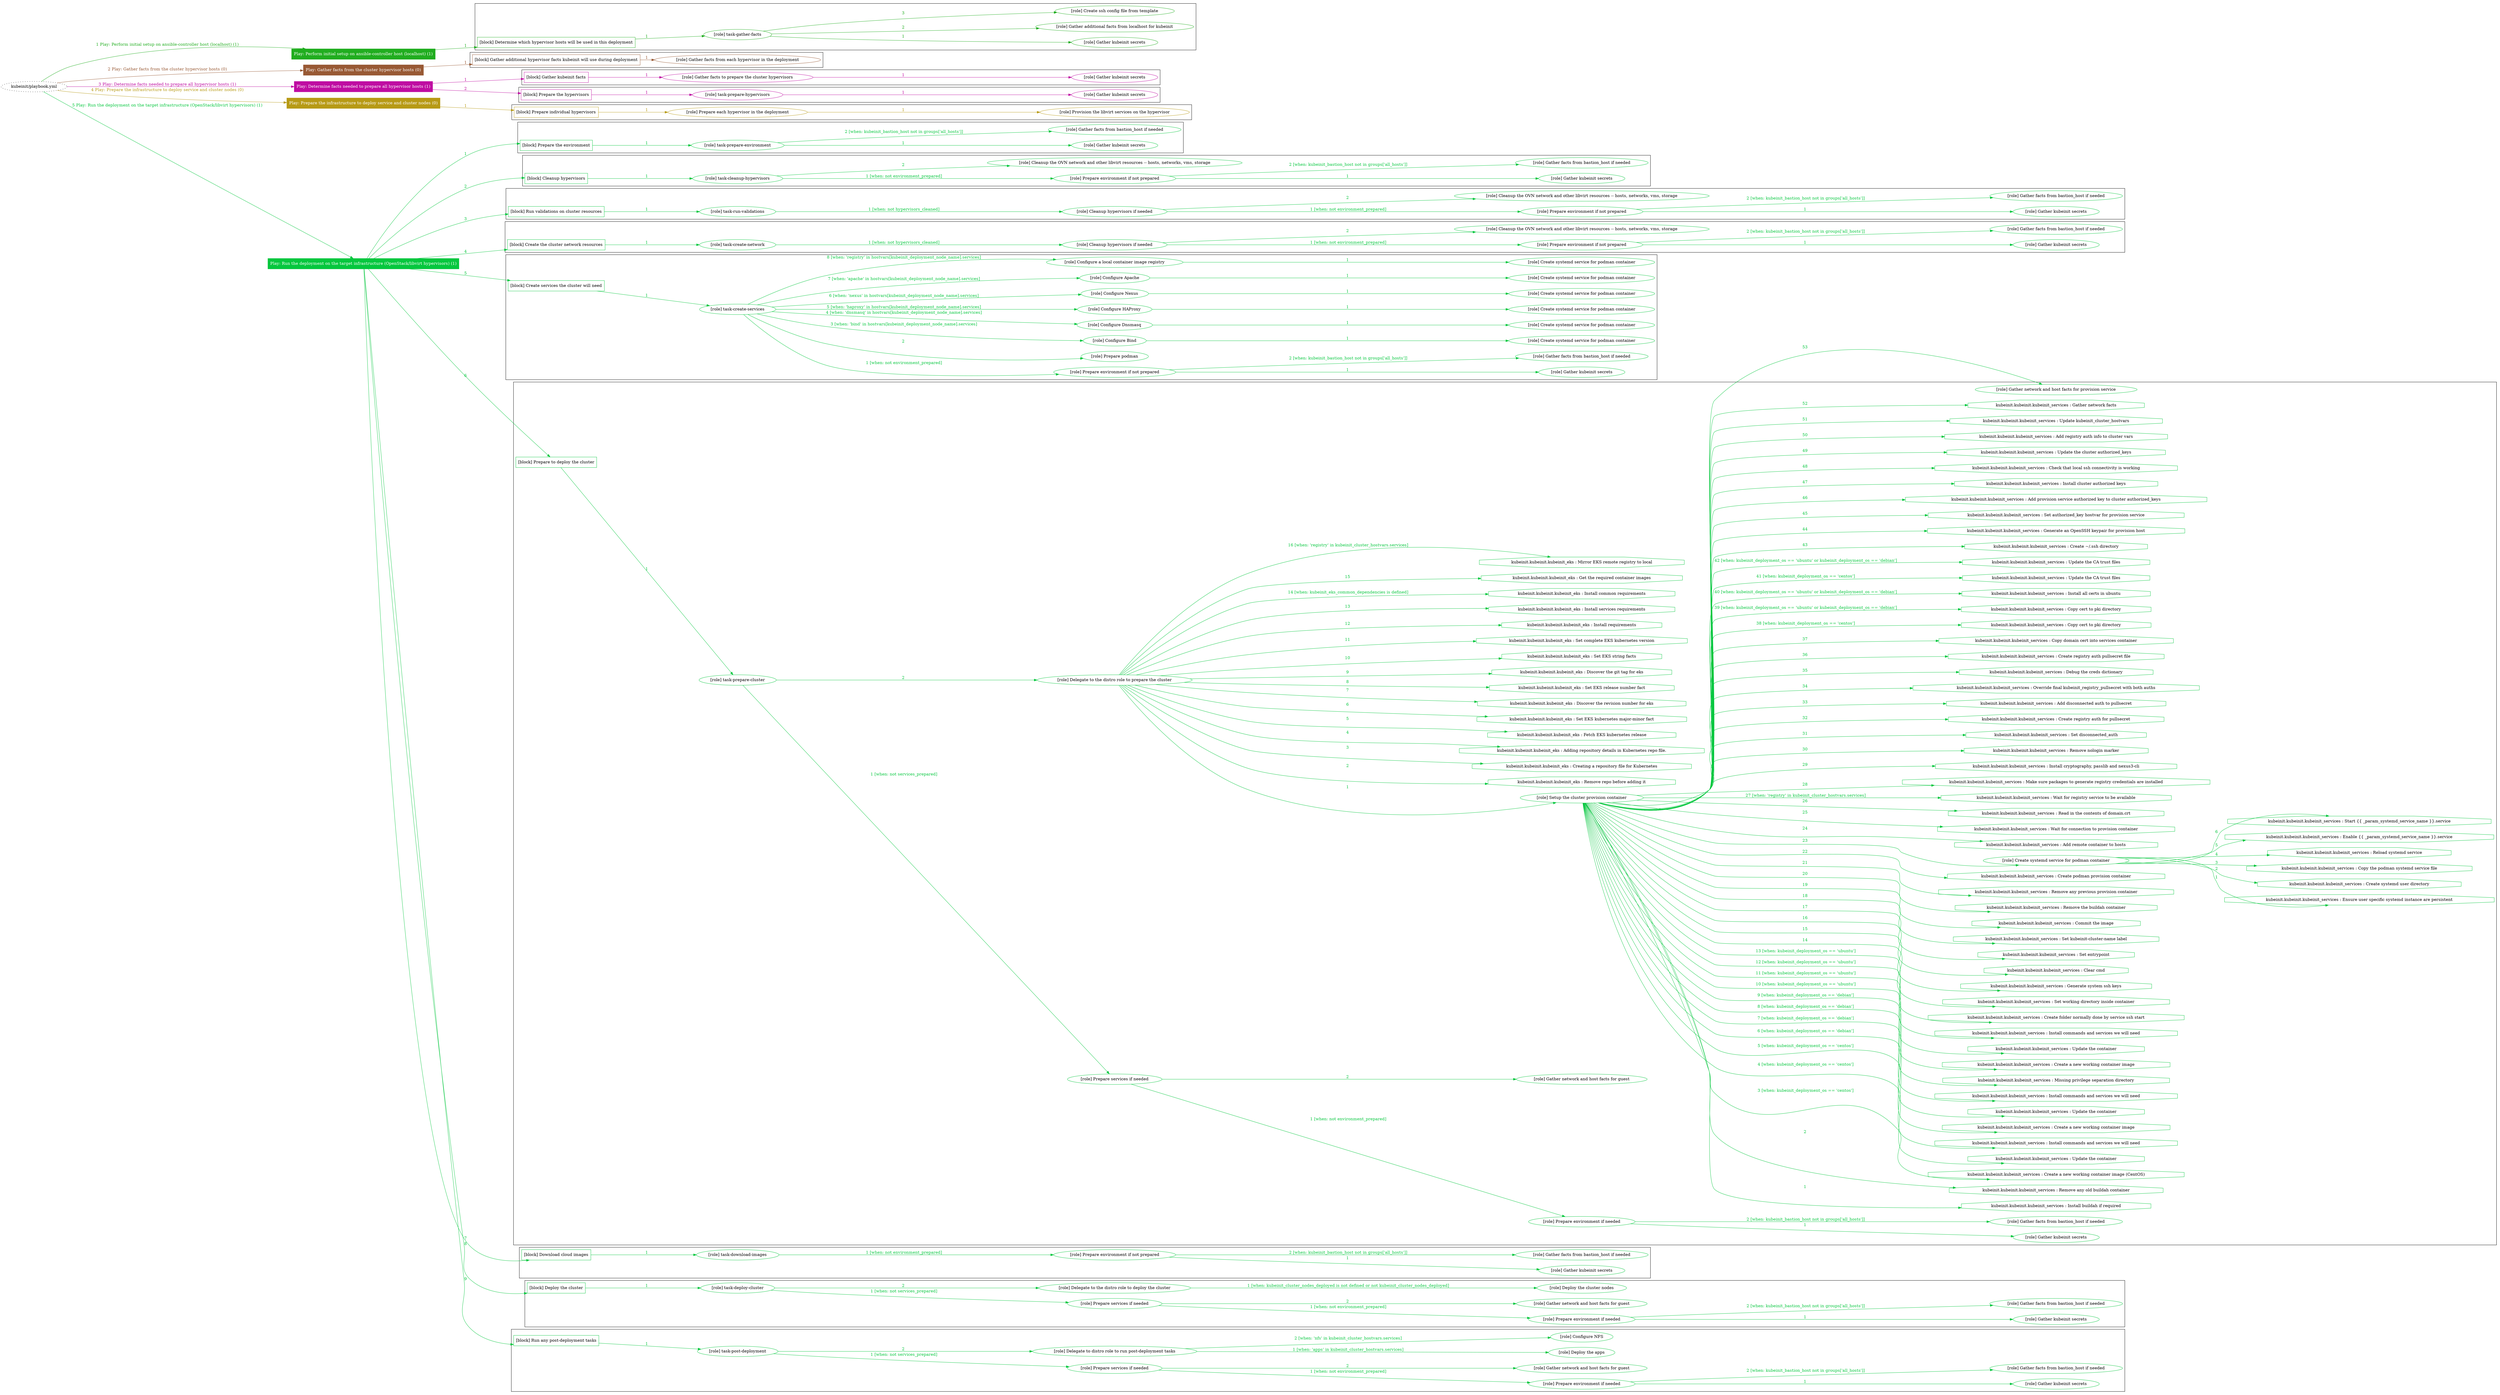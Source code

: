 digraph {
	graph [concentrate=true ordering=in rankdir=LR ratio=fill]
	edge [esep=5 sep=10]
	"kubeinit/playbook.yml" [URL="/home/runner/work/kubeinit/kubeinit/kubeinit/playbook.yml" id=playbook_8949f5c9 style=dotted]
	"kubeinit/playbook.yml" -> play_8e7577fd [label="1 Play: Perform initial setup on ansible-controller host (localhost) (1)" color="#20ad1f" fontcolor="#20ad1f" id=edge_play_8e7577fd labeltooltip="1 Play: Perform initial setup on ansible-controller host (localhost) (1)" tooltip="1 Play: Perform initial setup on ansible-controller host (localhost) (1)"]
	subgraph "Play: Perform initial setup on ansible-controller host (localhost) (1)" {
		play_8e7577fd [label="Play: Perform initial setup on ansible-controller host (localhost) (1)" URL="/home/runner/work/kubeinit/kubeinit/kubeinit/playbook.yml" color="#20ad1f" fontcolor="#ffffff" id=play_8e7577fd shape=box style=filled tooltip=localhost]
		play_8e7577fd -> block_673844bf [label=1 color="#20ad1f" fontcolor="#20ad1f" id=edge_block_673844bf labeltooltip=1 tooltip=1]
		subgraph cluster_block_673844bf {
			block_673844bf [label="[block] Determine which hypervisor hosts will be used in this deployment" URL="/home/runner/work/kubeinit/kubeinit/kubeinit/playbook.yml" color="#20ad1f" id=block_673844bf labeltooltip="Determine which hypervisor hosts will be used in this deployment" shape=box tooltip="Determine which hypervisor hosts will be used in this deployment"]
			block_673844bf -> role_f585d5a1 [label="1 " color="#20ad1f" fontcolor="#20ad1f" id=edge_role_f585d5a1 labeltooltip="1 " tooltip="1 "]
			subgraph "task-gather-facts" {
				role_f585d5a1 [label="[role] task-gather-facts" URL="/home/runner/work/kubeinit/kubeinit/kubeinit/playbook.yml" color="#20ad1f" id=role_f585d5a1 tooltip="task-gather-facts"]
				role_f585d5a1 -> role_38dd0ff0 [label="1 " color="#20ad1f" fontcolor="#20ad1f" id=edge_role_38dd0ff0 labeltooltip="1 " tooltip="1 "]
				subgraph "Gather kubeinit secrets" {
					role_38dd0ff0 [label="[role] Gather kubeinit secrets" URL="/home/runner/.ansible/collections/ansible_collections/kubeinit/kubeinit/roles/kubeinit_prepare/tasks/build_hypervisors_group.yml" color="#20ad1f" id=role_38dd0ff0 tooltip="Gather kubeinit secrets"]
				}
				role_f585d5a1 -> role_6d0961d6 [label="2 " color="#20ad1f" fontcolor="#20ad1f" id=edge_role_6d0961d6 labeltooltip="2 " tooltip="2 "]
				subgraph "Gather additional facts from localhost for kubeinit" {
					role_6d0961d6 [label="[role] Gather additional facts from localhost for kubeinit" URL="/home/runner/.ansible/collections/ansible_collections/kubeinit/kubeinit/roles/kubeinit_prepare/tasks/build_hypervisors_group.yml" color="#20ad1f" id=role_6d0961d6 tooltip="Gather additional facts from localhost for kubeinit"]
				}
				role_f585d5a1 -> role_34041dd5 [label="3 " color="#20ad1f" fontcolor="#20ad1f" id=edge_role_34041dd5 labeltooltip="3 " tooltip="3 "]
				subgraph "Create ssh config file from template" {
					role_34041dd5 [label="[role] Create ssh config file from template" URL="/home/runner/.ansible/collections/ansible_collections/kubeinit/kubeinit/roles/kubeinit_prepare/tasks/build_hypervisors_group.yml" color="#20ad1f" id=role_34041dd5 tooltip="Create ssh config file from template"]
				}
			}
		}
	}
	"kubeinit/playbook.yml" -> play_a833a6b6 [label="2 Play: Gather facts from the cluster hypervisor hosts (0)" color="#985934" fontcolor="#985934" id=edge_play_a833a6b6 labeltooltip="2 Play: Gather facts from the cluster hypervisor hosts (0)" tooltip="2 Play: Gather facts from the cluster hypervisor hosts (0)"]
	subgraph "Play: Gather facts from the cluster hypervisor hosts (0)" {
		play_a833a6b6 [label="Play: Gather facts from the cluster hypervisor hosts (0)" URL="/home/runner/work/kubeinit/kubeinit/kubeinit/playbook.yml" color="#985934" fontcolor="#ffffff" id=play_a833a6b6 shape=box style=filled tooltip="Play: Gather facts from the cluster hypervisor hosts (0)"]
		play_a833a6b6 -> block_663c1590 [label=1 color="#985934" fontcolor="#985934" id=edge_block_663c1590 labeltooltip=1 tooltip=1]
		subgraph cluster_block_663c1590 {
			block_663c1590 [label="[block] Gather additional hypervisor facts kubeinit will use during deployment" URL="/home/runner/work/kubeinit/kubeinit/kubeinit/playbook.yml" color="#985934" id=block_663c1590 labeltooltip="Gather additional hypervisor facts kubeinit will use during deployment" shape=box tooltip="Gather additional hypervisor facts kubeinit will use during deployment"]
			block_663c1590 -> role_dd774a4c [label="1 " color="#985934" fontcolor="#985934" id=edge_role_dd774a4c labeltooltip="1 " tooltip="1 "]
			subgraph "Gather facts from each hypervisor in the deployment" {
				role_dd774a4c [label="[role] Gather facts from each hypervisor in the deployment" URL="/home/runner/work/kubeinit/kubeinit/kubeinit/playbook.yml" color="#985934" id=role_dd774a4c tooltip="Gather facts from each hypervisor in the deployment"]
			}
		}
	}
	"kubeinit/playbook.yml" -> play_27ee7d10 [label="3 Play: Determine facts needed to prepare all hypervisor hosts (1)" color="#bf0da2" fontcolor="#bf0da2" id=edge_play_27ee7d10 labeltooltip="3 Play: Determine facts needed to prepare all hypervisor hosts (1)" tooltip="3 Play: Determine facts needed to prepare all hypervisor hosts (1)"]
	subgraph "Play: Determine facts needed to prepare all hypervisor hosts (1)" {
		play_27ee7d10 [label="Play: Determine facts needed to prepare all hypervisor hosts (1)" URL="/home/runner/work/kubeinit/kubeinit/kubeinit/playbook.yml" color="#bf0da2" fontcolor="#ffffff" id=play_27ee7d10 shape=box style=filled tooltip=localhost]
		play_27ee7d10 -> block_d9d928ae [label=1 color="#bf0da2" fontcolor="#bf0da2" id=edge_block_d9d928ae labeltooltip=1 tooltip=1]
		subgraph cluster_block_d9d928ae {
			block_d9d928ae [label="[block] Gather kubeinit facts" URL="/home/runner/work/kubeinit/kubeinit/kubeinit/playbook.yml" color="#bf0da2" id=block_d9d928ae labeltooltip="Gather kubeinit facts" shape=box tooltip="Gather kubeinit facts"]
			block_d9d928ae -> role_9d011ce2 [label="1 " color="#bf0da2" fontcolor="#bf0da2" id=edge_role_9d011ce2 labeltooltip="1 " tooltip="1 "]
			subgraph "Gather facts to prepare the cluster hypervisors" {
				role_9d011ce2 [label="[role] Gather facts to prepare the cluster hypervisors" URL="/home/runner/work/kubeinit/kubeinit/kubeinit/playbook.yml" color="#bf0da2" id=role_9d011ce2 tooltip="Gather facts to prepare the cluster hypervisors"]
				role_9d011ce2 -> role_369d2165 [label="1 " color="#bf0da2" fontcolor="#bf0da2" id=edge_role_369d2165 labeltooltip="1 " tooltip="1 "]
				subgraph "Gather kubeinit secrets" {
					role_369d2165 [label="[role] Gather kubeinit secrets" URL="/home/runner/.ansible/collections/ansible_collections/kubeinit/kubeinit/roles/kubeinit_prepare/tasks/gather_kubeinit_facts.yml" color="#bf0da2" id=role_369d2165 tooltip="Gather kubeinit secrets"]
				}
			}
		}
		play_27ee7d10 -> block_465b5d89 [label=2 color="#bf0da2" fontcolor="#bf0da2" id=edge_block_465b5d89 labeltooltip=2 tooltip=2]
		subgraph cluster_block_465b5d89 {
			block_465b5d89 [label="[block] Prepare the hypervisors" URL="/home/runner/work/kubeinit/kubeinit/kubeinit/playbook.yml" color="#bf0da2" id=block_465b5d89 labeltooltip="Prepare the hypervisors" shape=box tooltip="Prepare the hypervisors"]
			block_465b5d89 -> role_eb82ec75 [label="1 " color="#bf0da2" fontcolor="#bf0da2" id=edge_role_eb82ec75 labeltooltip="1 " tooltip="1 "]
			subgraph "task-prepare-hypervisors" {
				role_eb82ec75 [label="[role] task-prepare-hypervisors" URL="/home/runner/work/kubeinit/kubeinit/kubeinit/playbook.yml" color="#bf0da2" id=role_eb82ec75 tooltip="task-prepare-hypervisors"]
				role_eb82ec75 -> role_586c82f3 [label="1 " color="#bf0da2" fontcolor="#bf0da2" id=edge_role_586c82f3 labeltooltip="1 " tooltip="1 "]
				subgraph "Gather kubeinit secrets" {
					role_586c82f3 [label="[role] Gather kubeinit secrets" URL="/home/runner/.ansible/collections/ansible_collections/kubeinit/kubeinit/roles/kubeinit_prepare/tasks/gather_kubeinit_facts.yml" color="#bf0da2" id=role_586c82f3 tooltip="Gather kubeinit secrets"]
				}
			}
		}
	}
	"kubeinit/playbook.yml" -> play_c5328721 [label="4 Play: Prepare the infrastructure to deploy service and cluster nodes (0)" color="#b79a15" fontcolor="#b79a15" id=edge_play_c5328721 labeltooltip="4 Play: Prepare the infrastructure to deploy service and cluster nodes (0)" tooltip="4 Play: Prepare the infrastructure to deploy service and cluster nodes (0)"]
	subgraph "Play: Prepare the infrastructure to deploy service and cluster nodes (0)" {
		play_c5328721 [label="Play: Prepare the infrastructure to deploy service and cluster nodes (0)" URL="/home/runner/work/kubeinit/kubeinit/kubeinit/playbook.yml" color="#b79a15" fontcolor="#ffffff" id=play_c5328721 shape=box style=filled tooltip="Play: Prepare the infrastructure to deploy service and cluster nodes (0)"]
		play_c5328721 -> block_6e5a7dd7 [label=1 color="#b79a15" fontcolor="#b79a15" id=edge_block_6e5a7dd7 labeltooltip=1 tooltip=1]
		subgraph cluster_block_6e5a7dd7 {
			block_6e5a7dd7 [label="[block] Prepare individual hypervisors" URL="/home/runner/work/kubeinit/kubeinit/kubeinit/playbook.yml" color="#b79a15" id=block_6e5a7dd7 labeltooltip="Prepare individual hypervisors" shape=box tooltip="Prepare individual hypervisors"]
			block_6e5a7dd7 -> role_060edfc4 [label="1 " color="#b79a15" fontcolor="#b79a15" id=edge_role_060edfc4 labeltooltip="1 " tooltip="1 "]
			subgraph "Prepare each hypervisor in the deployment" {
				role_060edfc4 [label="[role] Prepare each hypervisor in the deployment" URL="/home/runner/work/kubeinit/kubeinit/kubeinit/playbook.yml" color="#b79a15" id=role_060edfc4 tooltip="Prepare each hypervisor in the deployment"]
				role_060edfc4 -> role_b7b79bcd [label="1 " color="#b79a15" fontcolor="#b79a15" id=edge_role_b7b79bcd labeltooltip="1 " tooltip="1 "]
				subgraph "Provision the libvirt services on the hypervisor" {
					role_b7b79bcd [label="[role] Provision the libvirt services on the hypervisor" URL="/home/runner/.ansible/collections/ansible_collections/kubeinit/kubeinit/roles/kubeinit_prepare/tasks/prepare_hypervisor.yml" color="#b79a15" id=role_b7b79bcd tooltip="Provision the libvirt services on the hypervisor"]
				}
			}
		}
	}
	"kubeinit/playbook.yml" -> play_8201693c [label="5 Play: Run the deployment on the target infrastructure (OpenStack/libvirt hypervisors) (1)" color="#05c73e" fontcolor="#05c73e" id=edge_play_8201693c labeltooltip="5 Play: Run the deployment on the target infrastructure (OpenStack/libvirt hypervisors) (1)" tooltip="5 Play: Run the deployment on the target infrastructure (OpenStack/libvirt hypervisors) (1)"]
	subgraph "Play: Run the deployment on the target infrastructure (OpenStack/libvirt hypervisors) (1)" {
		play_8201693c [label="Play: Run the deployment on the target infrastructure (OpenStack/libvirt hypervisors) (1)" URL="/home/runner/work/kubeinit/kubeinit/kubeinit/playbook.yml" color="#05c73e" fontcolor="#ffffff" id=play_8201693c shape=box style=filled tooltip=localhost]
		play_8201693c -> block_ec92d970 [label=1 color="#05c73e" fontcolor="#05c73e" id=edge_block_ec92d970 labeltooltip=1 tooltip=1]
		subgraph cluster_block_ec92d970 {
			block_ec92d970 [label="[block] Prepare the environment" URL="/home/runner/work/kubeinit/kubeinit/kubeinit/playbook.yml" color="#05c73e" id=block_ec92d970 labeltooltip="Prepare the environment" shape=box tooltip="Prepare the environment"]
			block_ec92d970 -> role_c3306b6c [label="1 " color="#05c73e" fontcolor="#05c73e" id=edge_role_c3306b6c labeltooltip="1 " tooltip="1 "]
			subgraph "task-prepare-environment" {
				role_c3306b6c [label="[role] task-prepare-environment" URL="/home/runner/work/kubeinit/kubeinit/kubeinit/playbook.yml" color="#05c73e" id=role_c3306b6c tooltip="task-prepare-environment"]
				role_c3306b6c -> role_764e64e3 [label="1 " color="#05c73e" fontcolor="#05c73e" id=edge_role_764e64e3 labeltooltip="1 " tooltip="1 "]
				subgraph "Gather kubeinit secrets" {
					role_764e64e3 [label="[role] Gather kubeinit secrets" URL="/home/runner/.ansible/collections/ansible_collections/kubeinit/kubeinit/roles/kubeinit_prepare/tasks/gather_kubeinit_facts.yml" color="#05c73e" id=role_764e64e3 tooltip="Gather kubeinit secrets"]
				}
				role_c3306b6c -> role_028c1619 [label="2 [when: kubeinit_bastion_host not in groups['all_hosts']]" color="#05c73e" fontcolor="#05c73e" id=edge_role_028c1619 labeltooltip="2 [when: kubeinit_bastion_host not in groups['all_hosts']]" tooltip="2 [when: kubeinit_bastion_host not in groups['all_hosts']]"]
				subgraph "Gather facts from bastion_host if needed" {
					role_028c1619 [label="[role] Gather facts from bastion_host if needed" URL="/home/runner/.ansible/collections/ansible_collections/kubeinit/kubeinit/roles/kubeinit_prepare/tasks/main.yml" color="#05c73e" id=role_028c1619 tooltip="Gather facts from bastion_host if needed"]
				}
			}
		}
		play_8201693c -> block_010f9377 [label=2 color="#05c73e" fontcolor="#05c73e" id=edge_block_010f9377 labeltooltip=2 tooltip=2]
		subgraph cluster_block_010f9377 {
			block_010f9377 [label="[block] Cleanup hypervisors" URL="/home/runner/work/kubeinit/kubeinit/kubeinit/playbook.yml" color="#05c73e" id=block_010f9377 labeltooltip="Cleanup hypervisors" shape=box tooltip="Cleanup hypervisors"]
			block_010f9377 -> role_8fc71951 [label="1 " color="#05c73e" fontcolor="#05c73e" id=edge_role_8fc71951 labeltooltip="1 " tooltip="1 "]
			subgraph "task-cleanup-hypervisors" {
				role_8fc71951 [label="[role] task-cleanup-hypervisors" URL="/home/runner/work/kubeinit/kubeinit/kubeinit/playbook.yml" color="#05c73e" id=role_8fc71951 tooltip="task-cleanup-hypervisors"]
				role_8fc71951 -> role_0d70cb75 [label="1 [when: not environment_prepared]" color="#05c73e" fontcolor="#05c73e" id=edge_role_0d70cb75 labeltooltip="1 [when: not environment_prepared]" tooltip="1 [when: not environment_prepared]"]
				subgraph "Prepare environment if not prepared" {
					role_0d70cb75 [label="[role] Prepare environment if not prepared" URL="/home/runner/.ansible/collections/ansible_collections/kubeinit/kubeinit/roles/kubeinit_libvirt/tasks/cleanup_hypervisors.yml" color="#05c73e" id=role_0d70cb75 tooltip="Prepare environment if not prepared"]
					role_0d70cb75 -> role_13764114 [label="1 " color="#05c73e" fontcolor="#05c73e" id=edge_role_13764114 labeltooltip="1 " tooltip="1 "]
					subgraph "Gather kubeinit secrets" {
						role_13764114 [label="[role] Gather kubeinit secrets" URL="/home/runner/.ansible/collections/ansible_collections/kubeinit/kubeinit/roles/kubeinit_prepare/tasks/gather_kubeinit_facts.yml" color="#05c73e" id=role_13764114 tooltip="Gather kubeinit secrets"]
					}
					role_0d70cb75 -> role_a383f4df [label="2 [when: kubeinit_bastion_host not in groups['all_hosts']]" color="#05c73e" fontcolor="#05c73e" id=edge_role_a383f4df labeltooltip="2 [when: kubeinit_bastion_host not in groups['all_hosts']]" tooltip="2 [when: kubeinit_bastion_host not in groups['all_hosts']]"]
					subgraph "Gather facts from bastion_host if needed" {
						role_a383f4df [label="[role] Gather facts from bastion_host if needed" URL="/home/runner/.ansible/collections/ansible_collections/kubeinit/kubeinit/roles/kubeinit_prepare/tasks/main.yml" color="#05c73e" id=role_a383f4df tooltip="Gather facts from bastion_host if needed"]
					}
				}
				role_8fc71951 -> role_f9b12272 [label="2 " color="#05c73e" fontcolor="#05c73e" id=edge_role_f9b12272 labeltooltip="2 " tooltip="2 "]
				subgraph "Cleanup the OVN network and other libvirt resources -- hosts, networks, vms, storage" {
					role_f9b12272 [label="[role] Cleanup the OVN network and other libvirt resources -- hosts, networks, vms, storage" URL="/home/runner/.ansible/collections/ansible_collections/kubeinit/kubeinit/roles/kubeinit_libvirt/tasks/cleanup_hypervisors.yml" color="#05c73e" id=role_f9b12272 tooltip="Cleanup the OVN network and other libvirt resources -- hosts, networks, vms, storage"]
				}
			}
		}
		play_8201693c -> block_b75f034a [label=3 color="#05c73e" fontcolor="#05c73e" id=edge_block_b75f034a labeltooltip=3 tooltip=3]
		subgraph cluster_block_b75f034a {
			block_b75f034a [label="[block] Run validations on cluster resources" URL="/home/runner/work/kubeinit/kubeinit/kubeinit/playbook.yml" color="#05c73e" id=block_b75f034a labeltooltip="Run validations on cluster resources" shape=box tooltip="Run validations on cluster resources"]
			block_b75f034a -> role_eae7af88 [label="1 " color="#05c73e" fontcolor="#05c73e" id=edge_role_eae7af88 labeltooltip="1 " tooltip="1 "]
			subgraph "task-run-validations" {
				role_eae7af88 [label="[role] task-run-validations" URL="/home/runner/work/kubeinit/kubeinit/kubeinit/playbook.yml" color="#05c73e" id=role_eae7af88 tooltip="task-run-validations"]
				role_eae7af88 -> role_83af5bf3 [label="1 [when: not hypervisors_cleaned]" color="#05c73e" fontcolor="#05c73e" id=edge_role_83af5bf3 labeltooltip="1 [when: not hypervisors_cleaned]" tooltip="1 [when: not hypervisors_cleaned]"]
				subgraph "Cleanup hypervisors if needed" {
					role_83af5bf3 [label="[role] Cleanup hypervisors if needed" URL="/home/runner/.ansible/collections/ansible_collections/kubeinit/kubeinit/roles/kubeinit_validations/tasks/main.yml" color="#05c73e" id=role_83af5bf3 tooltip="Cleanup hypervisors if needed"]
					role_83af5bf3 -> role_7a7ed70f [label="1 [when: not environment_prepared]" color="#05c73e" fontcolor="#05c73e" id=edge_role_7a7ed70f labeltooltip="1 [when: not environment_prepared]" tooltip="1 [when: not environment_prepared]"]
					subgraph "Prepare environment if not prepared" {
						role_7a7ed70f [label="[role] Prepare environment if not prepared" URL="/home/runner/.ansible/collections/ansible_collections/kubeinit/kubeinit/roles/kubeinit_libvirt/tasks/cleanup_hypervisors.yml" color="#05c73e" id=role_7a7ed70f tooltip="Prepare environment if not prepared"]
						role_7a7ed70f -> role_1ac6ecbb [label="1 " color="#05c73e" fontcolor="#05c73e" id=edge_role_1ac6ecbb labeltooltip="1 " tooltip="1 "]
						subgraph "Gather kubeinit secrets" {
							role_1ac6ecbb [label="[role] Gather kubeinit secrets" URL="/home/runner/.ansible/collections/ansible_collections/kubeinit/kubeinit/roles/kubeinit_prepare/tasks/gather_kubeinit_facts.yml" color="#05c73e" id=role_1ac6ecbb tooltip="Gather kubeinit secrets"]
						}
						role_7a7ed70f -> role_e9635551 [label="2 [when: kubeinit_bastion_host not in groups['all_hosts']]" color="#05c73e" fontcolor="#05c73e" id=edge_role_e9635551 labeltooltip="2 [when: kubeinit_bastion_host not in groups['all_hosts']]" tooltip="2 [when: kubeinit_bastion_host not in groups['all_hosts']]"]
						subgraph "Gather facts from bastion_host if needed" {
							role_e9635551 [label="[role] Gather facts from bastion_host if needed" URL="/home/runner/.ansible/collections/ansible_collections/kubeinit/kubeinit/roles/kubeinit_prepare/tasks/main.yml" color="#05c73e" id=role_e9635551 tooltip="Gather facts from bastion_host if needed"]
						}
					}
					role_83af5bf3 -> role_1071b474 [label="2 " color="#05c73e" fontcolor="#05c73e" id=edge_role_1071b474 labeltooltip="2 " tooltip="2 "]
					subgraph "Cleanup the OVN network and other libvirt resources -- hosts, networks, vms, storage" {
						role_1071b474 [label="[role] Cleanup the OVN network and other libvirt resources -- hosts, networks, vms, storage" URL="/home/runner/.ansible/collections/ansible_collections/kubeinit/kubeinit/roles/kubeinit_libvirt/tasks/cleanup_hypervisors.yml" color="#05c73e" id=role_1071b474 tooltip="Cleanup the OVN network and other libvirt resources -- hosts, networks, vms, storage"]
					}
				}
			}
		}
		play_8201693c -> block_292152b1 [label=4 color="#05c73e" fontcolor="#05c73e" id=edge_block_292152b1 labeltooltip=4 tooltip=4]
		subgraph cluster_block_292152b1 {
			block_292152b1 [label="[block] Create the cluster network resources" URL="/home/runner/work/kubeinit/kubeinit/kubeinit/playbook.yml" color="#05c73e" id=block_292152b1 labeltooltip="Create the cluster network resources" shape=box tooltip="Create the cluster network resources"]
			block_292152b1 -> role_6f41ec59 [label="1 " color="#05c73e" fontcolor="#05c73e" id=edge_role_6f41ec59 labeltooltip="1 " tooltip="1 "]
			subgraph "task-create-network" {
				role_6f41ec59 [label="[role] task-create-network" URL="/home/runner/work/kubeinit/kubeinit/kubeinit/playbook.yml" color="#05c73e" id=role_6f41ec59 tooltip="task-create-network"]
				role_6f41ec59 -> role_167658db [label="1 [when: not hypervisors_cleaned]" color="#05c73e" fontcolor="#05c73e" id=edge_role_167658db labeltooltip="1 [when: not hypervisors_cleaned]" tooltip="1 [when: not hypervisors_cleaned]"]
				subgraph "Cleanup hypervisors if needed" {
					role_167658db [label="[role] Cleanup hypervisors if needed" URL="/home/runner/.ansible/collections/ansible_collections/kubeinit/kubeinit/roles/kubeinit_libvirt/tasks/create_network.yml" color="#05c73e" id=role_167658db tooltip="Cleanup hypervisors if needed"]
					role_167658db -> role_57c61596 [label="1 [when: not environment_prepared]" color="#05c73e" fontcolor="#05c73e" id=edge_role_57c61596 labeltooltip="1 [when: not environment_prepared]" tooltip="1 [when: not environment_prepared]"]
					subgraph "Prepare environment if not prepared" {
						role_57c61596 [label="[role] Prepare environment if not prepared" URL="/home/runner/.ansible/collections/ansible_collections/kubeinit/kubeinit/roles/kubeinit_libvirt/tasks/cleanup_hypervisors.yml" color="#05c73e" id=role_57c61596 tooltip="Prepare environment if not prepared"]
						role_57c61596 -> role_9768d449 [label="1 " color="#05c73e" fontcolor="#05c73e" id=edge_role_9768d449 labeltooltip="1 " tooltip="1 "]
						subgraph "Gather kubeinit secrets" {
							role_9768d449 [label="[role] Gather kubeinit secrets" URL="/home/runner/.ansible/collections/ansible_collections/kubeinit/kubeinit/roles/kubeinit_prepare/tasks/gather_kubeinit_facts.yml" color="#05c73e" id=role_9768d449 tooltip="Gather kubeinit secrets"]
						}
						role_57c61596 -> role_d7dae8d6 [label="2 [when: kubeinit_bastion_host not in groups['all_hosts']]" color="#05c73e" fontcolor="#05c73e" id=edge_role_d7dae8d6 labeltooltip="2 [when: kubeinit_bastion_host not in groups['all_hosts']]" tooltip="2 [when: kubeinit_bastion_host not in groups['all_hosts']]"]
						subgraph "Gather facts from bastion_host if needed" {
							role_d7dae8d6 [label="[role] Gather facts from bastion_host if needed" URL="/home/runner/.ansible/collections/ansible_collections/kubeinit/kubeinit/roles/kubeinit_prepare/tasks/main.yml" color="#05c73e" id=role_d7dae8d6 tooltip="Gather facts from bastion_host if needed"]
						}
					}
					role_167658db -> role_aec5a455 [label="2 " color="#05c73e" fontcolor="#05c73e" id=edge_role_aec5a455 labeltooltip="2 " tooltip="2 "]
					subgraph "Cleanup the OVN network and other libvirt resources -- hosts, networks, vms, storage" {
						role_aec5a455 [label="[role] Cleanup the OVN network and other libvirt resources -- hosts, networks, vms, storage" URL="/home/runner/.ansible/collections/ansible_collections/kubeinit/kubeinit/roles/kubeinit_libvirt/tasks/cleanup_hypervisors.yml" color="#05c73e" id=role_aec5a455 tooltip="Cleanup the OVN network and other libvirt resources -- hosts, networks, vms, storage"]
					}
				}
			}
		}
		play_8201693c -> block_8b774d58 [label=5 color="#05c73e" fontcolor="#05c73e" id=edge_block_8b774d58 labeltooltip=5 tooltip=5]
		subgraph cluster_block_8b774d58 {
			block_8b774d58 [label="[block] Create services the cluster will need" URL="/home/runner/work/kubeinit/kubeinit/kubeinit/playbook.yml" color="#05c73e" id=block_8b774d58 labeltooltip="Create services the cluster will need" shape=box tooltip="Create services the cluster will need"]
			block_8b774d58 -> role_2b9dbe07 [label="1 " color="#05c73e" fontcolor="#05c73e" id=edge_role_2b9dbe07 labeltooltip="1 " tooltip="1 "]
			subgraph "task-create-services" {
				role_2b9dbe07 [label="[role] task-create-services" URL="/home/runner/work/kubeinit/kubeinit/kubeinit/playbook.yml" color="#05c73e" id=role_2b9dbe07 tooltip="task-create-services"]
				role_2b9dbe07 -> role_e138cb86 [label="1 [when: not environment_prepared]" color="#05c73e" fontcolor="#05c73e" id=edge_role_e138cb86 labeltooltip="1 [when: not environment_prepared]" tooltip="1 [when: not environment_prepared]"]
				subgraph "Prepare environment if not prepared" {
					role_e138cb86 [label="[role] Prepare environment if not prepared" URL="/home/runner/.ansible/collections/ansible_collections/kubeinit/kubeinit/roles/kubeinit_services/tasks/main.yml" color="#05c73e" id=role_e138cb86 tooltip="Prepare environment if not prepared"]
					role_e138cb86 -> role_d533e27a [label="1 " color="#05c73e" fontcolor="#05c73e" id=edge_role_d533e27a labeltooltip="1 " tooltip="1 "]
					subgraph "Gather kubeinit secrets" {
						role_d533e27a [label="[role] Gather kubeinit secrets" URL="/home/runner/.ansible/collections/ansible_collections/kubeinit/kubeinit/roles/kubeinit_prepare/tasks/gather_kubeinit_facts.yml" color="#05c73e" id=role_d533e27a tooltip="Gather kubeinit secrets"]
					}
					role_e138cb86 -> role_d685fe45 [label="2 [when: kubeinit_bastion_host not in groups['all_hosts']]" color="#05c73e" fontcolor="#05c73e" id=edge_role_d685fe45 labeltooltip="2 [when: kubeinit_bastion_host not in groups['all_hosts']]" tooltip="2 [when: kubeinit_bastion_host not in groups['all_hosts']]"]
					subgraph "Gather facts from bastion_host if needed" {
						role_d685fe45 [label="[role] Gather facts from bastion_host if needed" URL="/home/runner/.ansible/collections/ansible_collections/kubeinit/kubeinit/roles/kubeinit_prepare/tasks/main.yml" color="#05c73e" id=role_d685fe45 tooltip="Gather facts from bastion_host if needed"]
					}
				}
				role_2b9dbe07 -> role_dd14f0e6 [label="2 " color="#05c73e" fontcolor="#05c73e" id=edge_role_dd14f0e6 labeltooltip="2 " tooltip="2 "]
				subgraph "Prepare podman" {
					role_dd14f0e6 [label="[role] Prepare podman" URL="/home/runner/.ansible/collections/ansible_collections/kubeinit/kubeinit/roles/kubeinit_services/tasks/00_create_service_pod.yml" color="#05c73e" id=role_dd14f0e6 tooltip="Prepare podman"]
				}
				role_2b9dbe07 -> role_db7f21aa [label="3 [when: 'bind' in hostvars[kubeinit_deployment_node_name].services]" color="#05c73e" fontcolor="#05c73e" id=edge_role_db7f21aa labeltooltip="3 [when: 'bind' in hostvars[kubeinit_deployment_node_name].services]" tooltip="3 [when: 'bind' in hostvars[kubeinit_deployment_node_name].services]"]
				subgraph "Configure Bind" {
					role_db7f21aa [label="[role] Configure Bind" URL="/home/runner/.ansible/collections/ansible_collections/kubeinit/kubeinit/roles/kubeinit_services/tasks/start_services_containers.yml" color="#05c73e" id=role_db7f21aa tooltip="Configure Bind"]
					role_db7f21aa -> role_1149ec94 [label="1 " color="#05c73e" fontcolor="#05c73e" id=edge_role_1149ec94 labeltooltip="1 " tooltip="1 "]
					subgraph "Create systemd service for podman container" {
						role_1149ec94 [label="[role] Create systemd service for podman container" URL="/home/runner/.ansible/collections/ansible_collections/kubeinit/kubeinit/roles/kubeinit_bind/tasks/main.yml" color="#05c73e" id=role_1149ec94 tooltip="Create systemd service for podman container"]
					}
				}
				role_2b9dbe07 -> role_91d61ea3 [label="4 [when: 'dnsmasq' in hostvars[kubeinit_deployment_node_name].services]" color="#05c73e" fontcolor="#05c73e" id=edge_role_91d61ea3 labeltooltip="4 [when: 'dnsmasq' in hostvars[kubeinit_deployment_node_name].services]" tooltip="4 [when: 'dnsmasq' in hostvars[kubeinit_deployment_node_name].services]"]
				subgraph "Configure Dnsmasq" {
					role_91d61ea3 [label="[role] Configure Dnsmasq" URL="/home/runner/.ansible/collections/ansible_collections/kubeinit/kubeinit/roles/kubeinit_services/tasks/start_services_containers.yml" color="#05c73e" id=role_91d61ea3 tooltip="Configure Dnsmasq"]
					role_91d61ea3 -> role_4f56aecf [label="1 " color="#05c73e" fontcolor="#05c73e" id=edge_role_4f56aecf labeltooltip="1 " tooltip="1 "]
					subgraph "Create systemd service for podman container" {
						role_4f56aecf [label="[role] Create systemd service for podman container" URL="/home/runner/.ansible/collections/ansible_collections/kubeinit/kubeinit/roles/kubeinit_dnsmasq/tasks/main.yml" color="#05c73e" id=role_4f56aecf tooltip="Create systemd service for podman container"]
					}
				}
				role_2b9dbe07 -> role_386e74dd [label="5 [when: 'haproxy' in hostvars[kubeinit_deployment_node_name].services]" color="#05c73e" fontcolor="#05c73e" id=edge_role_386e74dd labeltooltip="5 [when: 'haproxy' in hostvars[kubeinit_deployment_node_name].services]" tooltip="5 [when: 'haproxy' in hostvars[kubeinit_deployment_node_name].services]"]
				subgraph "Configure HAProxy" {
					role_386e74dd [label="[role] Configure HAProxy" URL="/home/runner/.ansible/collections/ansible_collections/kubeinit/kubeinit/roles/kubeinit_services/tasks/start_services_containers.yml" color="#05c73e" id=role_386e74dd tooltip="Configure HAProxy"]
					role_386e74dd -> role_65b27e6d [label="1 " color="#05c73e" fontcolor="#05c73e" id=edge_role_65b27e6d labeltooltip="1 " tooltip="1 "]
					subgraph "Create systemd service for podman container" {
						role_65b27e6d [label="[role] Create systemd service for podman container" URL="/home/runner/.ansible/collections/ansible_collections/kubeinit/kubeinit/roles/kubeinit_haproxy/tasks/main.yml" color="#05c73e" id=role_65b27e6d tooltip="Create systemd service for podman container"]
					}
				}
				role_2b9dbe07 -> role_635084a6 [label="6 [when: 'nexus' in hostvars[kubeinit_deployment_node_name].services]" color="#05c73e" fontcolor="#05c73e" id=edge_role_635084a6 labeltooltip="6 [when: 'nexus' in hostvars[kubeinit_deployment_node_name].services]" tooltip="6 [when: 'nexus' in hostvars[kubeinit_deployment_node_name].services]"]
				subgraph "Configure Nexus" {
					role_635084a6 [label="[role] Configure Nexus" URL="/home/runner/.ansible/collections/ansible_collections/kubeinit/kubeinit/roles/kubeinit_services/tasks/start_services_containers.yml" color="#05c73e" id=role_635084a6 tooltip="Configure Nexus"]
					role_635084a6 -> role_d4704640 [label="1 " color="#05c73e" fontcolor="#05c73e" id=edge_role_d4704640 labeltooltip="1 " tooltip="1 "]
					subgraph "Create systemd service for podman container" {
						role_d4704640 [label="[role] Create systemd service for podman container" URL="/home/runner/.ansible/collections/ansible_collections/kubeinit/kubeinit/roles/kubeinit_nexus/tasks/main.yml" color="#05c73e" id=role_d4704640 tooltip="Create systemd service for podman container"]
					}
				}
				role_2b9dbe07 -> role_102ef1c9 [label="7 [when: 'apache' in hostvars[kubeinit_deployment_node_name].services]" color="#05c73e" fontcolor="#05c73e" id=edge_role_102ef1c9 labeltooltip="7 [when: 'apache' in hostvars[kubeinit_deployment_node_name].services]" tooltip="7 [when: 'apache' in hostvars[kubeinit_deployment_node_name].services]"]
				subgraph "Configure Apache" {
					role_102ef1c9 [label="[role] Configure Apache" URL="/home/runner/.ansible/collections/ansible_collections/kubeinit/kubeinit/roles/kubeinit_services/tasks/start_services_containers.yml" color="#05c73e" id=role_102ef1c9 tooltip="Configure Apache"]
					role_102ef1c9 -> role_f1dd0621 [label="1 " color="#05c73e" fontcolor="#05c73e" id=edge_role_f1dd0621 labeltooltip="1 " tooltip="1 "]
					subgraph "Create systemd service for podman container" {
						role_f1dd0621 [label="[role] Create systemd service for podman container" URL="/home/runner/.ansible/collections/ansible_collections/kubeinit/kubeinit/roles/kubeinit_apache/tasks/main.yml" color="#05c73e" id=role_f1dd0621 tooltip="Create systemd service for podman container"]
					}
				}
				role_2b9dbe07 -> role_d15919dd [label="8 [when: 'registry' in hostvars[kubeinit_deployment_node_name].services]" color="#05c73e" fontcolor="#05c73e" id=edge_role_d15919dd labeltooltip="8 [when: 'registry' in hostvars[kubeinit_deployment_node_name].services]" tooltip="8 [when: 'registry' in hostvars[kubeinit_deployment_node_name].services]"]
				subgraph "Configure a local container image registry" {
					role_d15919dd [label="[role] Configure a local container image registry" URL="/home/runner/.ansible/collections/ansible_collections/kubeinit/kubeinit/roles/kubeinit_services/tasks/start_services_containers.yml" color="#05c73e" id=role_d15919dd tooltip="Configure a local container image registry"]
					role_d15919dd -> role_95884bf7 [label="1 " color="#05c73e" fontcolor="#05c73e" id=edge_role_95884bf7 labeltooltip="1 " tooltip="1 "]
					subgraph "Create systemd service for podman container" {
						role_95884bf7 [label="[role] Create systemd service for podman container" URL="/home/runner/.ansible/collections/ansible_collections/kubeinit/kubeinit/roles/kubeinit_registry/tasks/main.yml" color="#05c73e" id=role_95884bf7 tooltip="Create systemd service for podman container"]
					}
				}
			}
		}
		play_8201693c -> block_ce234668 [label=6 color="#05c73e" fontcolor="#05c73e" id=edge_block_ce234668 labeltooltip=6 tooltip=6]
		subgraph cluster_block_ce234668 {
			block_ce234668 [label="[block] Prepare to deploy the cluster" URL="/home/runner/work/kubeinit/kubeinit/kubeinit/playbook.yml" color="#05c73e" id=block_ce234668 labeltooltip="Prepare to deploy the cluster" shape=box tooltip="Prepare to deploy the cluster"]
			block_ce234668 -> role_48c1f5e2 [label="1 " color="#05c73e" fontcolor="#05c73e" id=edge_role_48c1f5e2 labeltooltip="1 " tooltip="1 "]
			subgraph "task-prepare-cluster" {
				role_48c1f5e2 [label="[role] task-prepare-cluster" URL="/home/runner/work/kubeinit/kubeinit/kubeinit/playbook.yml" color="#05c73e" id=role_48c1f5e2 tooltip="task-prepare-cluster"]
				role_48c1f5e2 -> role_d0a98ee4 [label="1 [when: not services_prepared]" color="#05c73e" fontcolor="#05c73e" id=edge_role_d0a98ee4 labeltooltip="1 [when: not services_prepared]" tooltip="1 [when: not services_prepared]"]
				subgraph "Prepare services if needed" {
					role_d0a98ee4 [label="[role] Prepare services if needed" URL="/home/runner/.ansible/collections/ansible_collections/kubeinit/kubeinit/roles/kubeinit_prepare/tasks/prepare_cluster.yml" color="#05c73e" id=role_d0a98ee4 tooltip="Prepare services if needed"]
					role_d0a98ee4 -> role_16b65a52 [label="1 [when: not environment_prepared]" color="#05c73e" fontcolor="#05c73e" id=edge_role_16b65a52 labeltooltip="1 [when: not environment_prepared]" tooltip="1 [when: not environment_prepared]"]
					subgraph "Prepare environment if needed" {
						role_16b65a52 [label="[role] Prepare environment if needed" URL="/home/runner/.ansible/collections/ansible_collections/kubeinit/kubeinit/roles/kubeinit_services/tasks/prepare_services.yml" color="#05c73e" id=role_16b65a52 tooltip="Prepare environment if needed"]
						role_16b65a52 -> role_975412b6 [label="1 " color="#05c73e" fontcolor="#05c73e" id=edge_role_975412b6 labeltooltip="1 " tooltip="1 "]
						subgraph "Gather kubeinit secrets" {
							role_975412b6 [label="[role] Gather kubeinit secrets" URL="/home/runner/.ansible/collections/ansible_collections/kubeinit/kubeinit/roles/kubeinit_prepare/tasks/gather_kubeinit_facts.yml" color="#05c73e" id=role_975412b6 tooltip="Gather kubeinit secrets"]
						}
						role_16b65a52 -> role_527d08b9 [label="2 [when: kubeinit_bastion_host not in groups['all_hosts']]" color="#05c73e" fontcolor="#05c73e" id=edge_role_527d08b9 labeltooltip="2 [when: kubeinit_bastion_host not in groups['all_hosts']]" tooltip="2 [when: kubeinit_bastion_host not in groups['all_hosts']]"]
						subgraph "Gather facts from bastion_host if needed" {
							role_527d08b9 [label="[role] Gather facts from bastion_host if needed" URL="/home/runner/.ansible/collections/ansible_collections/kubeinit/kubeinit/roles/kubeinit_prepare/tasks/main.yml" color="#05c73e" id=role_527d08b9 tooltip="Gather facts from bastion_host if needed"]
						}
					}
					role_d0a98ee4 -> role_2f6f62f7 [label="2 " color="#05c73e" fontcolor="#05c73e" id=edge_role_2f6f62f7 labeltooltip="2 " tooltip="2 "]
					subgraph "Gather network and host facts for guest" {
						role_2f6f62f7 [label="[role] Gather network and host facts for guest" URL="/home/runner/.ansible/collections/ansible_collections/kubeinit/kubeinit/roles/kubeinit_services/tasks/prepare_services.yml" color="#05c73e" id=role_2f6f62f7 tooltip="Gather network and host facts for guest"]
					}
				}
				role_48c1f5e2 -> role_6765083b [label="2 " color="#05c73e" fontcolor="#05c73e" id=edge_role_6765083b labeltooltip="2 " tooltip="2 "]
				subgraph "Delegate to the distro role to prepare the cluster" {
					role_6765083b [label="[role] Delegate to the distro role to prepare the cluster" URL="/home/runner/.ansible/collections/ansible_collections/kubeinit/kubeinit/roles/kubeinit_prepare/tasks/prepare_cluster.yml" color="#05c73e" id=role_6765083b tooltip="Delegate to the distro role to prepare the cluster"]
					role_6765083b -> role_e41020ec [label="1 " color="#05c73e" fontcolor="#05c73e" id=edge_role_e41020ec labeltooltip="1 " tooltip="1 "]
					subgraph "Setup the cluster provision container" {
						role_e41020ec [label="[role] Setup the cluster provision container" URL="/home/runner/.ansible/collections/ansible_collections/kubeinit/kubeinit/roles/kubeinit_eks/tasks/prepare_cluster.yml" color="#05c73e" id=role_e41020ec tooltip="Setup the cluster provision container"]
						task_4b319200 [label="kubeinit.kubeinit.kubeinit_services : Install buildah if required" URL="/home/runner/.ansible/collections/ansible_collections/kubeinit/kubeinit/roles/kubeinit_services/tasks/create_provision_container.yml" color="#05c73e" id=task_4b319200 shape=octagon tooltip="kubeinit.kubeinit.kubeinit_services : Install buildah if required"]
						role_e41020ec -> task_4b319200 [label="1 " color="#05c73e" fontcolor="#05c73e" id=edge_task_4b319200 labeltooltip="1 " tooltip="1 "]
						task_e90ea3c6 [label="kubeinit.kubeinit.kubeinit_services : Remove any old buildah container" URL="/home/runner/.ansible/collections/ansible_collections/kubeinit/kubeinit/roles/kubeinit_services/tasks/create_provision_container.yml" color="#05c73e" id=task_e90ea3c6 shape=octagon tooltip="kubeinit.kubeinit.kubeinit_services : Remove any old buildah container"]
						role_e41020ec -> task_e90ea3c6 [label="2 " color="#05c73e" fontcolor="#05c73e" id=edge_task_e90ea3c6 labeltooltip="2 " tooltip="2 "]
						task_15387f9d [label="kubeinit.kubeinit.kubeinit_services : Create a new working container image (CentOS)" URL="/home/runner/.ansible/collections/ansible_collections/kubeinit/kubeinit/roles/kubeinit_services/tasks/create_provision_container.yml" color="#05c73e" id=task_15387f9d shape=octagon tooltip="kubeinit.kubeinit.kubeinit_services : Create a new working container image (CentOS)"]
						role_e41020ec -> task_15387f9d [label="3 [when: kubeinit_deployment_os == 'centos']" color="#05c73e" fontcolor="#05c73e" id=edge_task_15387f9d labeltooltip="3 [when: kubeinit_deployment_os == 'centos']" tooltip="3 [when: kubeinit_deployment_os == 'centos']"]
						task_2f86c326 [label="kubeinit.kubeinit.kubeinit_services : Update the container" URL="/home/runner/.ansible/collections/ansible_collections/kubeinit/kubeinit/roles/kubeinit_services/tasks/create_provision_container.yml" color="#05c73e" id=task_2f86c326 shape=octagon tooltip="kubeinit.kubeinit.kubeinit_services : Update the container"]
						role_e41020ec -> task_2f86c326 [label="4 [when: kubeinit_deployment_os == 'centos']" color="#05c73e" fontcolor="#05c73e" id=edge_task_2f86c326 labeltooltip="4 [when: kubeinit_deployment_os == 'centos']" tooltip="4 [when: kubeinit_deployment_os == 'centos']"]
						task_fd3c08eb [label="kubeinit.kubeinit.kubeinit_services : Install commands and services we will need" URL="/home/runner/.ansible/collections/ansible_collections/kubeinit/kubeinit/roles/kubeinit_services/tasks/create_provision_container.yml" color="#05c73e" id=task_fd3c08eb shape=octagon tooltip="kubeinit.kubeinit.kubeinit_services : Install commands and services we will need"]
						role_e41020ec -> task_fd3c08eb [label="5 [when: kubeinit_deployment_os == 'centos']" color="#05c73e" fontcolor="#05c73e" id=edge_task_fd3c08eb labeltooltip="5 [when: kubeinit_deployment_os == 'centos']" tooltip="5 [when: kubeinit_deployment_os == 'centos']"]
						task_508f5820 [label="kubeinit.kubeinit.kubeinit_services : Create a new working container image" URL="/home/runner/.ansible/collections/ansible_collections/kubeinit/kubeinit/roles/kubeinit_services/tasks/create_provision_container.yml" color="#05c73e" id=task_508f5820 shape=octagon tooltip="kubeinit.kubeinit.kubeinit_services : Create a new working container image"]
						role_e41020ec -> task_508f5820 [label="6 [when: kubeinit_deployment_os == 'debian']" color="#05c73e" fontcolor="#05c73e" id=edge_task_508f5820 labeltooltip="6 [when: kubeinit_deployment_os == 'debian']" tooltip="6 [when: kubeinit_deployment_os == 'debian']"]
						task_c2189ec0 [label="kubeinit.kubeinit.kubeinit_services : Update the container" URL="/home/runner/.ansible/collections/ansible_collections/kubeinit/kubeinit/roles/kubeinit_services/tasks/create_provision_container.yml" color="#05c73e" id=task_c2189ec0 shape=octagon tooltip="kubeinit.kubeinit.kubeinit_services : Update the container"]
						role_e41020ec -> task_c2189ec0 [label="7 [when: kubeinit_deployment_os == 'debian']" color="#05c73e" fontcolor="#05c73e" id=edge_task_c2189ec0 labeltooltip="7 [when: kubeinit_deployment_os == 'debian']" tooltip="7 [when: kubeinit_deployment_os == 'debian']"]
						task_bd551106 [label="kubeinit.kubeinit.kubeinit_services : Install commands and services we will need" URL="/home/runner/.ansible/collections/ansible_collections/kubeinit/kubeinit/roles/kubeinit_services/tasks/create_provision_container.yml" color="#05c73e" id=task_bd551106 shape=octagon tooltip="kubeinit.kubeinit.kubeinit_services : Install commands and services we will need"]
						role_e41020ec -> task_bd551106 [label="8 [when: kubeinit_deployment_os == 'debian']" color="#05c73e" fontcolor="#05c73e" id=edge_task_bd551106 labeltooltip="8 [when: kubeinit_deployment_os == 'debian']" tooltip="8 [when: kubeinit_deployment_os == 'debian']"]
						task_84abd290 [label="kubeinit.kubeinit.kubeinit_services : Missing privilege separation directory" URL="/home/runner/.ansible/collections/ansible_collections/kubeinit/kubeinit/roles/kubeinit_services/tasks/create_provision_container.yml" color="#05c73e" id=task_84abd290 shape=octagon tooltip="kubeinit.kubeinit.kubeinit_services : Missing privilege separation directory"]
						role_e41020ec -> task_84abd290 [label="9 [when: kubeinit_deployment_os == 'debian']" color="#05c73e" fontcolor="#05c73e" id=edge_task_84abd290 labeltooltip="9 [when: kubeinit_deployment_os == 'debian']" tooltip="9 [when: kubeinit_deployment_os == 'debian']"]
						task_530562ba [label="kubeinit.kubeinit.kubeinit_services : Create a new working container image" URL="/home/runner/.ansible/collections/ansible_collections/kubeinit/kubeinit/roles/kubeinit_services/tasks/create_provision_container.yml" color="#05c73e" id=task_530562ba shape=octagon tooltip="kubeinit.kubeinit.kubeinit_services : Create a new working container image"]
						role_e41020ec -> task_530562ba [label="10 [when: kubeinit_deployment_os == 'ubuntu']" color="#05c73e" fontcolor="#05c73e" id=edge_task_530562ba labeltooltip="10 [when: kubeinit_deployment_os == 'ubuntu']" tooltip="10 [when: kubeinit_deployment_os == 'ubuntu']"]
						task_81cc8fbb [label="kubeinit.kubeinit.kubeinit_services : Update the container" URL="/home/runner/.ansible/collections/ansible_collections/kubeinit/kubeinit/roles/kubeinit_services/tasks/create_provision_container.yml" color="#05c73e" id=task_81cc8fbb shape=octagon tooltip="kubeinit.kubeinit.kubeinit_services : Update the container"]
						role_e41020ec -> task_81cc8fbb [label="11 [when: kubeinit_deployment_os == 'ubuntu']" color="#05c73e" fontcolor="#05c73e" id=edge_task_81cc8fbb labeltooltip="11 [when: kubeinit_deployment_os == 'ubuntu']" tooltip="11 [when: kubeinit_deployment_os == 'ubuntu']"]
						task_f4296a77 [label="kubeinit.kubeinit.kubeinit_services : Install commands and services we will need" URL="/home/runner/.ansible/collections/ansible_collections/kubeinit/kubeinit/roles/kubeinit_services/tasks/create_provision_container.yml" color="#05c73e" id=task_f4296a77 shape=octagon tooltip="kubeinit.kubeinit.kubeinit_services : Install commands and services we will need"]
						role_e41020ec -> task_f4296a77 [label="12 [when: kubeinit_deployment_os == 'ubuntu']" color="#05c73e" fontcolor="#05c73e" id=edge_task_f4296a77 labeltooltip="12 [when: kubeinit_deployment_os == 'ubuntu']" tooltip="12 [when: kubeinit_deployment_os == 'ubuntu']"]
						task_31eb5daf [label="kubeinit.kubeinit.kubeinit_services : Create folder normally done by service ssh start" URL="/home/runner/.ansible/collections/ansible_collections/kubeinit/kubeinit/roles/kubeinit_services/tasks/create_provision_container.yml" color="#05c73e" id=task_31eb5daf shape=octagon tooltip="kubeinit.kubeinit.kubeinit_services : Create folder normally done by service ssh start"]
						role_e41020ec -> task_31eb5daf [label="13 [when: kubeinit_deployment_os == 'ubuntu']" color="#05c73e" fontcolor="#05c73e" id=edge_task_31eb5daf labeltooltip="13 [when: kubeinit_deployment_os == 'ubuntu']" tooltip="13 [when: kubeinit_deployment_os == 'ubuntu']"]
						task_7cec4c58 [label="kubeinit.kubeinit.kubeinit_services : Set working directory inside container" URL="/home/runner/.ansible/collections/ansible_collections/kubeinit/kubeinit/roles/kubeinit_services/tasks/create_provision_container.yml" color="#05c73e" id=task_7cec4c58 shape=octagon tooltip="kubeinit.kubeinit.kubeinit_services : Set working directory inside container"]
						role_e41020ec -> task_7cec4c58 [label="14 " color="#05c73e" fontcolor="#05c73e" id=edge_task_7cec4c58 labeltooltip="14 " tooltip="14 "]
						task_f6eff71b [label="kubeinit.kubeinit.kubeinit_services : Generate system ssh keys" URL="/home/runner/.ansible/collections/ansible_collections/kubeinit/kubeinit/roles/kubeinit_services/tasks/create_provision_container.yml" color="#05c73e" id=task_f6eff71b shape=octagon tooltip="kubeinit.kubeinit.kubeinit_services : Generate system ssh keys"]
						role_e41020ec -> task_f6eff71b [label="15 " color="#05c73e" fontcolor="#05c73e" id=edge_task_f6eff71b labeltooltip="15 " tooltip="15 "]
						task_8c3bb320 [label="kubeinit.kubeinit.kubeinit_services : Clear cmd" URL="/home/runner/.ansible/collections/ansible_collections/kubeinit/kubeinit/roles/kubeinit_services/tasks/create_provision_container.yml" color="#05c73e" id=task_8c3bb320 shape=octagon tooltip="kubeinit.kubeinit.kubeinit_services : Clear cmd"]
						role_e41020ec -> task_8c3bb320 [label="16 " color="#05c73e" fontcolor="#05c73e" id=edge_task_8c3bb320 labeltooltip="16 " tooltip="16 "]
						task_1239a517 [label="kubeinit.kubeinit.kubeinit_services : Set entrypoint" URL="/home/runner/.ansible/collections/ansible_collections/kubeinit/kubeinit/roles/kubeinit_services/tasks/create_provision_container.yml" color="#05c73e" id=task_1239a517 shape=octagon tooltip="kubeinit.kubeinit.kubeinit_services : Set entrypoint"]
						role_e41020ec -> task_1239a517 [label="17 " color="#05c73e" fontcolor="#05c73e" id=edge_task_1239a517 labeltooltip="17 " tooltip="17 "]
						task_bc83dbf6 [label="kubeinit.kubeinit.kubeinit_services : Set kubeinit-cluster-name label" URL="/home/runner/.ansible/collections/ansible_collections/kubeinit/kubeinit/roles/kubeinit_services/tasks/create_provision_container.yml" color="#05c73e" id=task_bc83dbf6 shape=octagon tooltip="kubeinit.kubeinit.kubeinit_services : Set kubeinit-cluster-name label"]
						role_e41020ec -> task_bc83dbf6 [label="18 " color="#05c73e" fontcolor="#05c73e" id=edge_task_bc83dbf6 labeltooltip="18 " tooltip="18 "]
						task_79cfefed [label="kubeinit.kubeinit.kubeinit_services : Commit the image" URL="/home/runner/.ansible/collections/ansible_collections/kubeinit/kubeinit/roles/kubeinit_services/tasks/create_provision_container.yml" color="#05c73e" id=task_79cfefed shape=octagon tooltip="kubeinit.kubeinit.kubeinit_services : Commit the image"]
						role_e41020ec -> task_79cfefed [label="19 " color="#05c73e" fontcolor="#05c73e" id=edge_task_79cfefed labeltooltip="19 " tooltip="19 "]
						task_bfa76415 [label="kubeinit.kubeinit.kubeinit_services : Remove the buildah container" URL="/home/runner/.ansible/collections/ansible_collections/kubeinit/kubeinit/roles/kubeinit_services/tasks/create_provision_container.yml" color="#05c73e" id=task_bfa76415 shape=octagon tooltip="kubeinit.kubeinit.kubeinit_services : Remove the buildah container"]
						role_e41020ec -> task_bfa76415 [label="20 " color="#05c73e" fontcolor="#05c73e" id=edge_task_bfa76415 labeltooltip="20 " tooltip="20 "]
						task_14e4930c [label="kubeinit.kubeinit.kubeinit_services : Remove any previous provision container" URL="/home/runner/.ansible/collections/ansible_collections/kubeinit/kubeinit/roles/kubeinit_services/tasks/create_provision_container.yml" color="#05c73e" id=task_14e4930c shape=octagon tooltip="kubeinit.kubeinit.kubeinit_services : Remove any previous provision container"]
						role_e41020ec -> task_14e4930c [label="21 " color="#05c73e" fontcolor="#05c73e" id=edge_task_14e4930c labeltooltip="21 " tooltip="21 "]
						task_3dd6b8c4 [label="kubeinit.kubeinit.kubeinit_services : Create podman provision container" URL="/home/runner/.ansible/collections/ansible_collections/kubeinit/kubeinit/roles/kubeinit_services/tasks/create_provision_container.yml" color="#05c73e" id=task_3dd6b8c4 shape=octagon tooltip="kubeinit.kubeinit.kubeinit_services : Create podman provision container"]
						role_e41020ec -> task_3dd6b8c4 [label="22 " color="#05c73e" fontcolor="#05c73e" id=edge_task_3dd6b8c4 labeltooltip="22 " tooltip="22 "]
						role_e41020ec -> role_445e9177 [label="23 " color="#05c73e" fontcolor="#05c73e" id=edge_role_445e9177 labeltooltip="23 " tooltip="23 "]
						subgraph "Create systemd service for podman container" {
							role_445e9177 [label="[role] Create systemd service for podman container" URL="/home/runner/.ansible/collections/ansible_collections/kubeinit/kubeinit/roles/kubeinit_services/tasks/create_provision_container.yml" color="#05c73e" id=role_445e9177 tooltip="Create systemd service for podman container"]
							task_753150b4 [label="kubeinit.kubeinit.kubeinit_services : Ensure user specific systemd instance are persistent" URL="/home/runner/.ansible/collections/ansible_collections/kubeinit/kubeinit/roles/kubeinit_services/tasks/create_managed_service.yml" color="#05c73e" id=task_753150b4 shape=octagon tooltip="kubeinit.kubeinit.kubeinit_services : Ensure user specific systemd instance are persistent"]
							role_445e9177 -> task_753150b4 [label="1 " color="#05c73e" fontcolor="#05c73e" id=edge_task_753150b4 labeltooltip="1 " tooltip="1 "]
							task_beb0c7cd [label="kubeinit.kubeinit.kubeinit_services : Create systemd user directory" URL="/home/runner/.ansible/collections/ansible_collections/kubeinit/kubeinit/roles/kubeinit_services/tasks/create_managed_service.yml" color="#05c73e" id=task_beb0c7cd shape=octagon tooltip="kubeinit.kubeinit.kubeinit_services : Create systemd user directory"]
							role_445e9177 -> task_beb0c7cd [label="2 " color="#05c73e" fontcolor="#05c73e" id=edge_task_beb0c7cd labeltooltip="2 " tooltip="2 "]
							task_ce09a433 [label="kubeinit.kubeinit.kubeinit_services : Copy the podman systemd service file" URL="/home/runner/.ansible/collections/ansible_collections/kubeinit/kubeinit/roles/kubeinit_services/tasks/create_managed_service.yml" color="#05c73e" id=task_ce09a433 shape=octagon tooltip="kubeinit.kubeinit.kubeinit_services : Copy the podman systemd service file"]
							role_445e9177 -> task_ce09a433 [label="3 " color="#05c73e" fontcolor="#05c73e" id=edge_task_ce09a433 labeltooltip="3 " tooltip="3 "]
							task_7226606e [label="kubeinit.kubeinit.kubeinit_services : Reload systemd service" URL="/home/runner/.ansible/collections/ansible_collections/kubeinit/kubeinit/roles/kubeinit_services/tasks/create_managed_service.yml" color="#05c73e" id=task_7226606e shape=octagon tooltip="kubeinit.kubeinit.kubeinit_services : Reload systemd service"]
							role_445e9177 -> task_7226606e [label="4 " color="#05c73e" fontcolor="#05c73e" id=edge_task_7226606e labeltooltip="4 " tooltip="4 "]
							task_f59ad2a5 [label="kubeinit.kubeinit.kubeinit_services : Enable {{ _param_systemd_service_name }}.service" URL="/home/runner/.ansible/collections/ansible_collections/kubeinit/kubeinit/roles/kubeinit_services/tasks/create_managed_service.yml" color="#05c73e" id=task_f59ad2a5 shape=octagon tooltip="kubeinit.kubeinit.kubeinit_services : Enable {{ _param_systemd_service_name }}.service"]
							role_445e9177 -> task_f59ad2a5 [label="5 " color="#05c73e" fontcolor="#05c73e" id=edge_task_f59ad2a5 labeltooltip="5 " tooltip="5 "]
							task_04480764 [label="kubeinit.kubeinit.kubeinit_services : Start {{ _param_systemd_service_name }}.service" URL="/home/runner/.ansible/collections/ansible_collections/kubeinit/kubeinit/roles/kubeinit_services/tasks/create_managed_service.yml" color="#05c73e" id=task_04480764 shape=octagon tooltip="kubeinit.kubeinit.kubeinit_services : Start {{ _param_systemd_service_name }}.service"]
							role_445e9177 -> task_04480764 [label="6 " color="#05c73e" fontcolor="#05c73e" id=edge_task_04480764 labeltooltip="6 " tooltip="6 "]
						}
						task_2acdfd4a [label="kubeinit.kubeinit.kubeinit_services : Add remote container to hosts" URL="/home/runner/.ansible/collections/ansible_collections/kubeinit/kubeinit/roles/kubeinit_services/tasks/create_provision_container.yml" color="#05c73e" id=task_2acdfd4a shape=octagon tooltip="kubeinit.kubeinit.kubeinit_services : Add remote container to hosts"]
						role_e41020ec -> task_2acdfd4a [label="24 " color="#05c73e" fontcolor="#05c73e" id=edge_task_2acdfd4a labeltooltip="24 " tooltip="24 "]
						task_abbacb38 [label="kubeinit.kubeinit.kubeinit_services : Wait for connection to provision container" URL="/home/runner/.ansible/collections/ansible_collections/kubeinit/kubeinit/roles/kubeinit_services/tasks/create_provision_container.yml" color="#05c73e" id=task_abbacb38 shape=octagon tooltip="kubeinit.kubeinit.kubeinit_services : Wait for connection to provision container"]
						role_e41020ec -> task_abbacb38 [label="25 " color="#05c73e" fontcolor="#05c73e" id=edge_task_abbacb38 labeltooltip="25 " tooltip="25 "]
						task_596b4ac0 [label="kubeinit.kubeinit.kubeinit_services : Read in the contents of domain.crt" URL="/home/runner/.ansible/collections/ansible_collections/kubeinit/kubeinit/roles/kubeinit_services/tasks/create_provision_container.yml" color="#05c73e" id=task_596b4ac0 shape=octagon tooltip="kubeinit.kubeinit.kubeinit_services : Read in the contents of domain.crt"]
						role_e41020ec -> task_596b4ac0 [label="26 " color="#05c73e" fontcolor="#05c73e" id=edge_task_596b4ac0 labeltooltip="26 " tooltip="26 "]
						task_1abff79b [label="kubeinit.kubeinit.kubeinit_services : Wait for registry service to be available" URL="/home/runner/.ansible/collections/ansible_collections/kubeinit/kubeinit/roles/kubeinit_services/tasks/create_provision_container.yml" color="#05c73e" id=task_1abff79b shape=octagon tooltip="kubeinit.kubeinit.kubeinit_services : Wait for registry service to be available"]
						role_e41020ec -> task_1abff79b [label="27 [when: 'registry' in kubeinit_cluster_hostvars.services]" color="#05c73e" fontcolor="#05c73e" id=edge_task_1abff79b labeltooltip="27 [when: 'registry' in kubeinit_cluster_hostvars.services]" tooltip="27 [when: 'registry' in kubeinit_cluster_hostvars.services]"]
						task_cb94bbe3 [label="kubeinit.kubeinit.kubeinit_services : Make sure packages to generate registry credentials are installed" URL="/home/runner/.ansible/collections/ansible_collections/kubeinit/kubeinit/roles/kubeinit_services/tasks/create_provision_container.yml" color="#05c73e" id=task_cb94bbe3 shape=octagon tooltip="kubeinit.kubeinit.kubeinit_services : Make sure packages to generate registry credentials are installed"]
						role_e41020ec -> task_cb94bbe3 [label="28 " color="#05c73e" fontcolor="#05c73e" id=edge_task_cb94bbe3 labeltooltip="28 " tooltip="28 "]
						task_f853aba1 [label="kubeinit.kubeinit.kubeinit_services : Install cryptography, passlib and nexus3-cli" URL="/home/runner/.ansible/collections/ansible_collections/kubeinit/kubeinit/roles/kubeinit_services/tasks/create_provision_container.yml" color="#05c73e" id=task_f853aba1 shape=octagon tooltip="kubeinit.kubeinit.kubeinit_services : Install cryptography, passlib and nexus3-cli"]
						role_e41020ec -> task_f853aba1 [label="29 " color="#05c73e" fontcolor="#05c73e" id=edge_task_f853aba1 labeltooltip="29 " tooltip="29 "]
						task_123048d0 [label="kubeinit.kubeinit.kubeinit_services : Remove nologin marker" URL="/home/runner/.ansible/collections/ansible_collections/kubeinit/kubeinit/roles/kubeinit_services/tasks/create_provision_container.yml" color="#05c73e" id=task_123048d0 shape=octagon tooltip="kubeinit.kubeinit.kubeinit_services : Remove nologin marker"]
						role_e41020ec -> task_123048d0 [label="30 " color="#05c73e" fontcolor="#05c73e" id=edge_task_123048d0 labeltooltip="30 " tooltip="30 "]
						task_950c0a03 [label="kubeinit.kubeinit.kubeinit_services : Set disconnected_auth" URL="/home/runner/.ansible/collections/ansible_collections/kubeinit/kubeinit/roles/kubeinit_services/tasks/create_provision_container.yml" color="#05c73e" id=task_950c0a03 shape=octagon tooltip="kubeinit.kubeinit.kubeinit_services : Set disconnected_auth"]
						role_e41020ec -> task_950c0a03 [label="31 " color="#05c73e" fontcolor="#05c73e" id=edge_task_950c0a03 labeltooltip="31 " tooltip="31 "]
						task_255857f0 [label="kubeinit.kubeinit.kubeinit_services : Create registry auth for pullsecret" URL="/home/runner/.ansible/collections/ansible_collections/kubeinit/kubeinit/roles/kubeinit_services/tasks/create_provision_container.yml" color="#05c73e" id=task_255857f0 shape=octagon tooltip="kubeinit.kubeinit.kubeinit_services : Create registry auth for pullsecret"]
						role_e41020ec -> task_255857f0 [label="32 " color="#05c73e" fontcolor="#05c73e" id=edge_task_255857f0 labeltooltip="32 " tooltip="32 "]
						task_25ab6575 [label="kubeinit.kubeinit.kubeinit_services : Add disconnected auth to pullsecret" URL="/home/runner/.ansible/collections/ansible_collections/kubeinit/kubeinit/roles/kubeinit_services/tasks/create_provision_container.yml" color="#05c73e" id=task_25ab6575 shape=octagon tooltip="kubeinit.kubeinit.kubeinit_services : Add disconnected auth to pullsecret"]
						role_e41020ec -> task_25ab6575 [label="33 " color="#05c73e" fontcolor="#05c73e" id=edge_task_25ab6575 labeltooltip="33 " tooltip="33 "]
						task_ba259c47 [label="kubeinit.kubeinit.kubeinit_services : Override final kubeinit_registry_pullsecret with both auths" URL="/home/runner/.ansible/collections/ansible_collections/kubeinit/kubeinit/roles/kubeinit_services/tasks/create_provision_container.yml" color="#05c73e" id=task_ba259c47 shape=octagon tooltip="kubeinit.kubeinit.kubeinit_services : Override final kubeinit_registry_pullsecret with both auths"]
						role_e41020ec -> task_ba259c47 [label="34 " color="#05c73e" fontcolor="#05c73e" id=edge_task_ba259c47 labeltooltip="34 " tooltip="34 "]
						task_dd90856e [label="kubeinit.kubeinit.kubeinit_services : Debug the creds dictionary" URL="/home/runner/.ansible/collections/ansible_collections/kubeinit/kubeinit/roles/kubeinit_services/tasks/create_provision_container.yml" color="#05c73e" id=task_dd90856e shape=octagon tooltip="kubeinit.kubeinit.kubeinit_services : Debug the creds dictionary"]
						role_e41020ec -> task_dd90856e [label="35 " color="#05c73e" fontcolor="#05c73e" id=edge_task_dd90856e labeltooltip="35 " tooltip="35 "]
						task_5cf0db12 [label="kubeinit.kubeinit.kubeinit_services : Create registry auth pullsecret file" URL="/home/runner/.ansible/collections/ansible_collections/kubeinit/kubeinit/roles/kubeinit_services/tasks/create_provision_container.yml" color="#05c73e" id=task_5cf0db12 shape=octagon tooltip="kubeinit.kubeinit.kubeinit_services : Create registry auth pullsecret file"]
						role_e41020ec -> task_5cf0db12 [label="36 " color="#05c73e" fontcolor="#05c73e" id=edge_task_5cf0db12 labeltooltip="36 " tooltip="36 "]
						task_742f5441 [label="kubeinit.kubeinit.kubeinit_services : Copy domain cert into services container" URL="/home/runner/.ansible/collections/ansible_collections/kubeinit/kubeinit/roles/kubeinit_services/tasks/create_provision_container.yml" color="#05c73e" id=task_742f5441 shape=octagon tooltip="kubeinit.kubeinit.kubeinit_services : Copy domain cert into services container"]
						role_e41020ec -> task_742f5441 [label="37 " color="#05c73e" fontcolor="#05c73e" id=edge_task_742f5441 labeltooltip="37 " tooltip="37 "]
						task_fa1707e3 [label="kubeinit.kubeinit.kubeinit_services : Copy cert to pki directory" URL="/home/runner/.ansible/collections/ansible_collections/kubeinit/kubeinit/roles/kubeinit_services/tasks/create_provision_container.yml" color="#05c73e" id=task_fa1707e3 shape=octagon tooltip="kubeinit.kubeinit.kubeinit_services : Copy cert to pki directory"]
						role_e41020ec -> task_fa1707e3 [label="38 [when: kubeinit_deployment_os == 'centos']" color="#05c73e" fontcolor="#05c73e" id=edge_task_fa1707e3 labeltooltip="38 [when: kubeinit_deployment_os == 'centos']" tooltip="38 [when: kubeinit_deployment_os == 'centos']"]
						task_55402f64 [label="kubeinit.kubeinit.kubeinit_services : Copy cert to pki directory" URL="/home/runner/.ansible/collections/ansible_collections/kubeinit/kubeinit/roles/kubeinit_services/tasks/create_provision_container.yml" color="#05c73e" id=task_55402f64 shape=octagon tooltip="kubeinit.kubeinit.kubeinit_services : Copy cert to pki directory"]
						role_e41020ec -> task_55402f64 [label="39 [when: kubeinit_deployment_os == 'ubuntu' or kubeinit_deployment_os == 'debian']" color="#05c73e" fontcolor="#05c73e" id=edge_task_55402f64 labeltooltip="39 [when: kubeinit_deployment_os == 'ubuntu' or kubeinit_deployment_os == 'debian']" tooltip="39 [when: kubeinit_deployment_os == 'ubuntu' or kubeinit_deployment_os == 'debian']"]
						task_5681f107 [label="kubeinit.kubeinit.kubeinit_services : Install all certs in ubuntu" URL="/home/runner/.ansible/collections/ansible_collections/kubeinit/kubeinit/roles/kubeinit_services/tasks/create_provision_container.yml" color="#05c73e" id=task_5681f107 shape=octagon tooltip="kubeinit.kubeinit.kubeinit_services : Install all certs in ubuntu"]
						role_e41020ec -> task_5681f107 [label="40 [when: kubeinit_deployment_os == 'ubuntu' or kubeinit_deployment_os == 'debian']" color="#05c73e" fontcolor="#05c73e" id=edge_task_5681f107 labeltooltip="40 [when: kubeinit_deployment_os == 'ubuntu' or kubeinit_deployment_os == 'debian']" tooltip="40 [when: kubeinit_deployment_os == 'ubuntu' or kubeinit_deployment_os == 'debian']"]
						task_8ac7d003 [label="kubeinit.kubeinit.kubeinit_services : Update the CA trust files" URL="/home/runner/.ansible/collections/ansible_collections/kubeinit/kubeinit/roles/kubeinit_services/tasks/create_provision_container.yml" color="#05c73e" id=task_8ac7d003 shape=octagon tooltip="kubeinit.kubeinit.kubeinit_services : Update the CA trust files"]
						role_e41020ec -> task_8ac7d003 [label="41 [when: kubeinit_deployment_os == 'centos']" color="#05c73e" fontcolor="#05c73e" id=edge_task_8ac7d003 labeltooltip="41 [when: kubeinit_deployment_os == 'centos']" tooltip="41 [when: kubeinit_deployment_os == 'centos']"]
						task_ffd332cb [label="kubeinit.kubeinit.kubeinit_services : Update the CA trust files" URL="/home/runner/.ansible/collections/ansible_collections/kubeinit/kubeinit/roles/kubeinit_services/tasks/create_provision_container.yml" color="#05c73e" id=task_ffd332cb shape=octagon tooltip="kubeinit.kubeinit.kubeinit_services : Update the CA trust files"]
						role_e41020ec -> task_ffd332cb [label="42 [when: kubeinit_deployment_os == 'ubuntu' or kubeinit_deployment_os == 'debian']" color="#05c73e" fontcolor="#05c73e" id=edge_task_ffd332cb labeltooltip="42 [when: kubeinit_deployment_os == 'ubuntu' or kubeinit_deployment_os == 'debian']" tooltip="42 [when: kubeinit_deployment_os == 'ubuntu' or kubeinit_deployment_os == 'debian']"]
						task_044d9eb8 [label="kubeinit.kubeinit.kubeinit_services : Create ~/.ssh directory" URL="/home/runner/.ansible/collections/ansible_collections/kubeinit/kubeinit/roles/kubeinit_services/tasks/create_provision_container.yml" color="#05c73e" id=task_044d9eb8 shape=octagon tooltip="kubeinit.kubeinit.kubeinit_services : Create ~/.ssh directory"]
						role_e41020ec -> task_044d9eb8 [label="43 " color="#05c73e" fontcolor="#05c73e" id=edge_task_044d9eb8 labeltooltip="43 " tooltip="43 "]
						task_f7358723 [label="kubeinit.kubeinit.kubeinit_services : Generate an OpenSSH keypair for provision host" URL="/home/runner/.ansible/collections/ansible_collections/kubeinit/kubeinit/roles/kubeinit_services/tasks/create_provision_container.yml" color="#05c73e" id=task_f7358723 shape=octagon tooltip="kubeinit.kubeinit.kubeinit_services : Generate an OpenSSH keypair for provision host"]
						role_e41020ec -> task_f7358723 [label="44 " color="#05c73e" fontcolor="#05c73e" id=edge_task_f7358723 labeltooltip="44 " tooltip="44 "]
						task_0967de26 [label="kubeinit.kubeinit.kubeinit_services : Set authorized_key hostvar for provision service" URL="/home/runner/.ansible/collections/ansible_collections/kubeinit/kubeinit/roles/kubeinit_services/tasks/create_provision_container.yml" color="#05c73e" id=task_0967de26 shape=octagon tooltip="kubeinit.kubeinit.kubeinit_services : Set authorized_key hostvar for provision service"]
						role_e41020ec -> task_0967de26 [label="45 " color="#05c73e" fontcolor="#05c73e" id=edge_task_0967de26 labeltooltip="45 " tooltip="45 "]
						task_fa0958d3 [label="kubeinit.kubeinit.kubeinit_services : Add provision service authorized key to cluster authorized_keys" URL="/home/runner/.ansible/collections/ansible_collections/kubeinit/kubeinit/roles/kubeinit_services/tasks/create_provision_container.yml" color="#05c73e" id=task_fa0958d3 shape=octagon tooltip="kubeinit.kubeinit.kubeinit_services : Add provision service authorized key to cluster authorized_keys"]
						role_e41020ec -> task_fa0958d3 [label="46 " color="#05c73e" fontcolor="#05c73e" id=edge_task_fa0958d3 labeltooltip="46 " tooltip="46 "]
						task_bc1b7e82 [label="kubeinit.kubeinit.kubeinit_services : Install cluster authorized keys" URL="/home/runner/.ansible/collections/ansible_collections/kubeinit/kubeinit/roles/kubeinit_services/tasks/create_provision_container.yml" color="#05c73e" id=task_bc1b7e82 shape=octagon tooltip="kubeinit.kubeinit.kubeinit_services : Install cluster authorized keys"]
						role_e41020ec -> task_bc1b7e82 [label="47 " color="#05c73e" fontcolor="#05c73e" id=edge_task_bc1b7e82 labeltooltip="47 " tooltip="47 "]
						task_85c9e917 [label="kubeinit.kubeinit.kubeinit_services : Check that local ssh connectivity is working" URL="/home/runner/.ansible/collections/ansible_collections/kubeinit/kubeinit/roles/kubeinit_services/tasks/create_provision_container.yml" color="#05c73e" id=task_85c9e917 shape=octagon tooltip="kubeinit.kubeinit.kubeinit_services : Check that local ssh connectivity is working"]
						role_e41020ec -> task_85c9e917 [label="48 " color="#05c73e" fontcolor="#05c73e" id=edge_task_85c9e917 labeltooltip="48 " tooltip="48 "]
						task_b6f6d555 [label="kubeinit.kubeinit.kubeinit_services : Update the cluster authorized_keys" URL="/home/runner/.ansible/collections/ansible_collections/kubeinit/kubeinit/roles/kubeinit_services/tasks/create_provision_container.yml" color="#05c73e" id=task_b6f6d555 shape=octagon tooltip="kubeinit.kubeinit.kubeinit_services : Update the cluster authorized_keys"]
						role_e41020ec -> task_b6f6d555 [label="49 " color="#05c73e" fontcolor="#05c73e" id=edge_task_b6f6d555 labeltooltip="49 " tooltip="49 "]
						task_cb07b85f [label="kubeinit.kubeinit.kubeinit_services : Add registry auth info to cluster vars" URL="/home/runner/.ansible/collections/ansible_collections/kubeinit/kubeinit/roles/kubeinit_services/tasks/create_provision_container.yml" color="#05c73e" id=task_cb07b85f shape=octagon tooltip="kubeinit.kubeinit.kubeinit_services : Add registry auth info to cluster vars"]
						role_e41020ec -> task_cb07b85f [label="50 " color="#05c73e" fontcolor="#05c73e" id=edge_task_cb07b85f labeltooltip="50 " tooltip="50 "]
						task_dba8a043 [label="kubeinit.kubeinit.kubeinit_services : Update kubeinit_cluster_hostvars" URL="/home/runner/.ansible/collections/ansible_collections/kubeinit/kubeinit/roles/kubeinit_services/tasks/create_provision_container.yml" color="#05c73e" id=task_dba8a043 shape=octagon tooltip="kubeinit.kubeinit.kubeinit_services : Update kubeinit_cluster_hostvars"]
						role_e41020ec -> task_dba8a043 [label="51 " color="#05c73e" fontcolor="#05c73e" id=edge_task_dba8a043 labeltooltip="51 " tooltip="51 "]
						task_87f6f662 [label="kubeinit.kubeinit.kubeinit_services : Gather network facts" URL="/home/runner/.ansible/collections/ansible_collections/kubeinit/kubeinit/roles/kubeinit_services/tasks/create_provision_container.yml" color="#05c73e" id=task_87f6f662 shape=octagon tooltip="kubeinit.kubeinit.kubeinit_services : Gather network facts"]
						role_e41020ec -> task_87f6f662 [label="52 " color="#05c73e" fontcolor="#05c73e" id=edge_task_87f6f662 labeltooltip="52 " tooltip="52 "]
						role_e41020ec -> role_adc9f453 [label="53 " color="#05c73e" fontcolor="#05c73e" id=edge_role_adc9f453 labeltooltip="53 " tooltip="53 "]
						subgraph "Gather network and host facts for provision service" {
							role_adc9f453 [label="[role] Gather network and host facts for provision service" URL="/home/runner/.ansible/collections/ansible_collections/kubeinit/kubeinit/roles/kubeinit_services/tasks/create_provision_container.yml" color="#05c73e" id=role_adc9f453 tooltip="Gather network and host facts for provision service"]
						}
					}
					task_ecea9b23 [label="kubeinit.kubeinit.kubeinit_eks : Remove repo before adding it" URL="/home/runner/.ansible/collections/ansible_collections/kubeinit/kubeinit/roles/kubeinit_eks/tasks/prepare_cluster.yml" color="#05c73e" id=task_ecea9b23 shape=octagon tooltip="kubeinit.kubeinit.kubeinit_eks : Remove repo before adding it"]
					role_6765083b -> task_ecea9b23 [label="2 " color="#05c73e" fontcolor="#05c73e" id=edge_task_ecea9b23 labeltooltip="2 " tooltip="2 "]
					task_61affce7 [label="kubeinit.kubeinit.kubeinit_eks : Creating a repository file for Kubernetes" URL="/home/runner/.ansible/collections/ansible_collections/kubeinit/kubeinit/roles/kubeinit_eks/tasks/prepare_cluster.yml" color="#05c73e" id=task_61affce7 shape=octagon tooltip="kubeinit.kubeinit.kubeinit_eks : Creating a repository file for Kubernetes"]
					role_6765083b -> task_61affce7 [label="3 " color="#05c73e" fontcolor="#05c73e" id=edge_task_61affce7 labeltooltip="3 " tooltip="3 "]
					task_09875450 [label="kubeinit.kubeinit.kubeinit_eks : Adding repository details in Kubernetes repo file." URL="/home/runner/.ansible/collections/ansible_collections/kubeinit/kubeinit/roles/kubeinit_eks/tasks/prepare_cluster.yml" color="#05c73e" id=task_09875450 shape=octagon tooltip="kubeinit.kubeinit.kubeinit_eks : Adding repository details in Kubernetes repo file."]
					role_6765083b -> task_09875450 [label="4 " color="#05c73e" fontcolor="#05c73e" id=edge_task_09875450 labeltooltip="4 " tooltip="4 "]
					task_c9d3db08 [label="kubeinit.kubeinit.kubeinit_eks : Fetch EKS kubernetes release" URL="/home/runner/.ansible/collections/ansible_collections/kubeinit/kubeinit/roles/kubeinit_eks/tasks/prepare_cluster.yml" color="#05c73e" id=task_c9d3db08 shape=octagon tooltip="kubeinit.kubeinit.kubeinit_eks : Fetch EKS kubernetes release"]
					role_6765083b -> task_c9d3db08 [label="5 " color="#05c73e" fontcolor="#05c73e" id=edge_task_c9d3db08 labeltooltip="5 " tooltip="5 "]
					task_06e7f5fb [label="kubeinit.kubeinit.kubeinit_eks : Set EKS kubernetes major-minor fact" URL="/home/runner/.ansible/collections/ansible_collections/kubeinit/kubeinit/roles/kubeinit_eks/tasks/prepare_cluster.yml" color="#05c73e" id=task_06e7f5fb shape=octagon tooltip="kubeinit.kubeinit.kubeinit_eks : Set EKS kubernetes major-minor fact"]
					role_6765083b -> task_06e7f5fb [label="6 " color="#05c73e" fontcolor="#05c73e" id=edge_task_06e7f5fb labeltooltip="6 " tooltip="6 "]
					task_d28e38d4 [label="kubeinit.kubeinit.kubeinit_eks : Discover the revision number for eks" URL="/home/runner/.ansible/collections/ansible_collections/kubeinit/kubeinit/roles/kubeinit_eks/tasks/prepare_cluster.yml" color="#05c73e" id=task_d28e38d4 shape=octagon tooltip="kubeinit.kubeinit.kubeinit_eks : Discover the revision number for eks"]
					role_6765083b -> task_d28e38d4 [label="7 " color="#05c73e" fontcolor="#05c73e" id=edge_task_d28e38d4 labeltooltip="7 " tooltip="7 "]
					task_ac770924 [label="kubeinit.kubeinit.kubeinit_eks : Set EKS release number fact" URL="/home/runner/.ansible/collections/ansible_collections/kubeinit/kubeinit/roles/kubeinit_eks/tasks/prepare_cluster.yml" color="#05c73e" id=task_ac770924 shape=octagon tooltip="kubeinit.kubeinit.kubeinit_eks : Set EKS release number fact"]
					role_6765083b -> task_ac770924 [label="8 " color="#05c73e" fontcolor="#05c73e" id=edge_task_ac770924 labeltooltip="8 " tooltip="8 "]
					task_41f38a7c [label="kubeinit.kubeinit.kubeinit_eks : Discover the git tag for eks" URL="/home/runner/.ansible/collections/ansible_collections/kubeinit/kubeinit/roles/kubeinit_eks/tasks/prepare_cluster.yml" color="#05c73e" id=task_41f38a7c shape=octagon tooltip="kubeinit.kubeinit.kubeinit_eks : Discover the git tag for eks"]
					role_6765083b -> task_41f38a7c [label="9 " color="#05c73e" fontcolor="#05c73e" id=edge_task_41f38a7c labeltooltip="9 " tooltip="9 "]
					task_2a444a26 [label="kubeinit.kubeinit.kubeinit_eks : Set EKS string facts" URL="/home/runner/.ansible/collections/ansible_collections/kubeinit/kubeinit/roles/kubeinit_eks/tasks/prepare_cluster.yml" color="#05c73e" id=task_2a444a26 shape=octagon tooltip="kubeinit.kubeinit.kubeinit_eks : Set EKS string facts"]
					role_6765083b -> task_2a444a26 [label="10 " color="#05c73e" fontcolor="#05c73e" id=edge_task_2a444a26 labeltooltip="10 " tooltip="10 "]
					task_3dd2b9e6 [label="kubeinit.kubeinit.kubeinit_eks : Set complete EKS kubernetes version" URL="/home/runner/.ansible/collections/ansible_collections/kubeinit/kubeinit/roles/kubeinit_eks/tasks/prepare_cluster.yml" color="#05c73e" id=task_3dd2b9e6 shape=octagon tooltip="kubeinit.kubeinit.kubeinit_eks : Set complete EKS kubernetes version"]
					role_6765083b -> task_3dd2b9e6 [label="11 " color="#05c73e" fontcolor="#05c73e" id=edge_task_3dd2b9e6 labeltooltip="11 " tooltip="11 "]
					task_0d7df709 [label="kubeinit.kubeinit.kubeinit_eks : Install requirements" URL="/home/runner/.ansible/collections/ansible_collections/kubeinit/kubeinit/roles/kubeinit_eks/tasks/prepare_cluster.yml" color="#05c73e" id=task_0d7df709 shape=octagon tooltip="kubeinit.kubeinit.kubeinit_eks : Install requirements"]
					role_6765083b -> task_0d7df709 [label="12 " color="#05c73e" fontcolor="#05c73e" id=edge_task_0d7df709 labeltooltip="12 " tooltip="12 "]
					task_3167389b [label="kubeinit.kubeinit.kubeinit_eks : Install services requirements" URL="/home/runner/.ansible/collections/ansible_collections/kubeinit/kubeinit/roles/kubeinit_eks/tasks/prepare_cluster.yml" color="#05c73e" id=task_3167389b shape=octagon tooltip="kubeinit.kubeinit.kubeinit_eks : Install services requirements"]
					role_6765083b -> task_3167389b [label="13 " color="#05c73e" fontcolor="#05c73e" id=edge_task_3167389b labeltooltip="13 " tooltip="13 "]
					task_e32fcfcc [label="kubeinit.kubeinit.kubeinit_eks : Install common requirements" URL="/home/runner/.ansible/collections/ansible_collections/kubeinit/kubeinit/roles/kubeinit_eks/tasks/prepare_cluster.yml" color="#05c73e" id=task_e32fcfcc shape=octagon tooltip="kubeinit.kubeinit.kubeinit_eks : Install common requirements"]
					role_6765083b -> task_e32fcfcc [label="14 [when: kubeinit_eks_common_dependencies is defined]" color="#05c73e" fontcolor="#05c73e" id=edge_task_e32fcfcc labeltooltip="14 [when: kubeinit_eks_common_dependencies is defined]" tooltip="14 [when: kubeinit_eks_common_dependencies is defined]"]
					task_b01ae501 [label="kubeinit.kubeinit.kubeinit_eks : Get the required container images" URL="/home/runner/.ansible/collections/ansible_collections/kubeinit/kubeinit/roles/kubeinit_eks/tasks/prepare_cluster.yml" color="#05c73e" id=task_b01ae501 shape=octagon tooltip="kubeinit.kubeinit.kubeinit_eks : Get the required container images"]
					role_6765083b -> task_b01ae501 [label="15 " color="#05c73e" fontcolor="#05c73e" id=edge_task_b01ae501 labeltooltip="15 " tooltip="15 "]
					task_d03d162b [label="kubeinit.kubeinit.kubeinit_eks : Mirror EKS remote registry to local" URL="/home/runner/.ansible/collections/ansible_collections/kubeinit/kubeinit/roles/kubeinit_eks/tasks/prepare_cluster.yml" color="#05c73e" id=task_d03d162b shape=octagon tooltip="kubeinit.kubeinit.kubeinit_eks : Mirror EKS remote registry to local"]
					role_6765083b -> task_d03d162b [label="16 [when: 'registry' in kubeinit_cluster_hostvars.services]" color="#05c73e" fontcolor="#05c73e" id=edge_task_d03d162b labeltooltip="16 [when: 'registry' in kubeinit_cluster_hostvars.services]" tooltip="16 [when: 'registry' in kubeinit_cluster_hostvars.services]"]
				}
			}
		}
		play_8201693c -> block_2c0c310e [label=7 color="#05c73e" fontcolor="#05c73e" id=edge_block_2c0c310e labeltooltip=7 tooltip=7]
		subgraph cluster_block_2c0c310e {
			block_2c0c310e [label="[block] Download cloud images" URL="/home/runner/work/kubeinit/kubeinit/kubeinit/playbook.yml" color="#05c73e" id=block_2c0c310e labeltooltip="Download cloud images" shape=box tooltip="Download cloud images"]
			block_2c0c310e -> role_6fb92a83 [label="1 " color="#05c73e" fontcolor="#05c73e" id=edge_role_6fb92a83 labeltooltip="1 " tooltip="1 "]
			subgraph "task-download-images" {
				role_6fb92a83 [label="[role] task-download-images" URL="/home/runner/work/kubeinit/kubeinit/kubeinit/playbook.yml" color="#05c73e" id=role_6fb92a83 tooltip="task-download-images"]
				role_6fb92a83 -> role_172bbebd [label="1 [when: not environment_prepared]" color="#05c73e" fontcolor="#05c73e" id=edge_role_172bbebd labeltooltip="1 [when: not environment_prepared]" tooltip="1 [when: not environment_prepared]"]
				subgraph "Prepare environment if not prepared" {
					role_172bbebd [label="[role] Prepare environment if not prepared" URL="/home/runner/.ansible/collections/ansible_collections/kubeinit/kubeinit/roles/kubeinit_libvirt/tasks/download_cloud_images.yml" color="#05c73e" id=role_172bbebd tooltip="Prepare environment if not prepared"]
					role_172bbebd -> role_468056f1 [label="1 " color="#05c73e" fontcolor="#05c73e" id=edge_role_468056f1 labeltooltip="1 " tooltip="1 "]
					subgraph "Gather kubeinit secrets" {
						role_468056f1 [label="[role] Gather kubeinit secrets" URL="/home/runner/.ansible/collections/ansible_collections/kubeinit/kubeinit/roles/kubeinit_prepare/tasks/gather_kubeinit_facts.yml" color="#05c73e" id=role_468056f1 tooltip="Gather kubeinit secrets"]
					}
					role_172bbebd -> role_c36683dc [label="2 [when: kubeinit_bastion_host not in groups['all_hosts']]" color="#05c73e" fontcolor="#05c73e" id=edge_role_c36683dc labeltooltip="2 [when: kubeinit_bastion_host not in groups['all_hosts']]" tooltip="2 [when: kubeinit_bastion_host not in groups['all_hosts']]"]
					subgraph "Gather facts from bastion_host if needed" {
						role_c36683dc [label="[role] Gather facts from bastion_host if needed" URL="/home/runner/.ansible/collections/ansible_collections/kubeinit/kubeinit/roles/kubeinit_prepare/tasks/main.yml" color="#05c73e" id=role_c36683dc tooltip="Gather facts from bastion_host if needed"]
					}
				}
			}
		}
		play_8201693c -> block_78a840b0 [label=8 color="#05c73e" fontcolor="#05c73e" id=edge_block_78a840b0 labeltooltip=8 tooltip=8]
		subgraph cluster_block_78a840b0 {
			block_78a840b0 [label="[block] Deploy the cluster" URL="/home/runner/work/kubeinit/kubeinit/kubeinit/playbook.yml" color="#05c73e" id=block_78a840b0 labeltooltip="Deploy the cluster" shape=box tooltip="Deploy the cluster"]
			block_78a840b0 -> role_100b17ae [label="1 " color="#05c73e" fontcolor="#05c73e" id=edge_role_100b17ae labeltooltip="1 " tooltip="1 "]
			subgraph "task-deploy-cluster" {
				role_100b17ae [label="[role] task-deploy-cluster" URL="/home/runner/work/kubeinit/kubeinit/kubeinit/playbook.yml" color="#05c73e" id=role_100b17ae tooltip="task-deploy-cluster"]
				role_100b17ae -> role_47a261ff [label="1 [when: not services_prepared]" color="#05c73e" fontcolor="#05c73e" id=edge_role_47a261ff labeltooltip="1 [when: not services_prepared]" tooltip="1 [when: not services_prepared]"]
				subgraph "Prepare services if needed" {
					role_47a261ff [label="[role] Prepare services if needed" URL="/home/runner/.ansible/collections/ansible_collections/kubeinit/kubeinit/roles/kubeinit_prepare/tasks/deploy_cluster.yml" color="#05c73e" id=role_47a261ff tooltip="Prepare services if needed"]
					role_47a261ff -> role_9264e8b5 [label="1 [when: not environment_prepared]" color="#05c73e" fontcolor="#05c73e" id=edge_role_9264e8b5 labeltooltip="1 [when: not environment_prepared]" tooltip="1 [when: not environment_prepared]"]
					subgraph "Prepare environment if needed" {
						role_9264e8b5 [label="[role] Prepare environment if needed" URL="/home/runner/.ansible/collections/ansible_collections/kubeinit/kubeinit/roles/kubeinit_services/tasks/prepare_services.yml" color="#05c73e" id=role_9264e8b5 tooltip="Prepare environment if needed"]
						role_9264e8b5 -> role_1049005c [label="1 " color="#05c73e" fontcolor="#05c73e" id=edge_role_1049005c labeltooltip="1 " tooltip="1 "]
						subgraph "Gather kubeinit secrets" {
							role_1049005c [label="[role] Gather kubeinit secrets" URL="/home/runner/.ansible/collections/ansible_collections/kubeinit/kubeinit/roles/kubeinit_prepare/tasks/gather_kubeinit_facts.yml" color="#05c73e" id=role_1049005c tooltip="Gather kubeinit secrets"]
						}
						role_9264e8b5 -> role_d54d64f8 [label="2 [when: kubeinit_bastion_host not in groups['all_hosts']]" color="#05c73e" fontcolor="#05c73e" id=edge_role_d54d64f8 labeltooltip="2 [when: kubeinit_bastion_host not in groups['all_hosts']]" tooltip="2 [when: kubeinit_bastion_host not in groups['all_hosts']]"]
						subgraph "Gather facts from bastion_host if needed" {
							role_d54d64f8 [label="[role] Gather facts from bastion_host if needed" URL="/home/runner/.ansible/collections/ansible_collections/kubeinit/kubeinit/roles/kubeinit_prepare/tasks/main.yml" color="#05c73e" id=role_d54d64f8 tooltip="Gather facts from bastion_host if needed"]
						}
					}
					role_47a261ff -> role_1fe77f05 [label="2 " color="#05c73e" fontcolor="#05c73e" id=edge_role_1fe77f05 labeltooltip="2 " tooltip="2 "]
					subgraph "Gather network and host facts for guest" {
						role_1fe77f05 [label="[role] Gather network and host facts for guest" URL="/home/runner/.ansible/collections/ansible_collections/kubeinit/kubeinit/roles/kubeinit_services/tasks/prepare_services.yml" color="#05c73e" id=role_1fe77f05 tooltip="Gather network and host facts for guest"]
					}
				}
				role_100b17ae -> role_39c0a374 [label="2 " color="#05c73e" fontcolor="#05c73e" id=edge_role_39c0a374 labeltooltip="2 " tooltip="2 "]
				subgraph "Delegate to the distro role to deploy the cluster" {
					role_39c0a374 [label="[role] Delegate to the distro role to deploy the cluster" URL="/home/runner/.ansible/collections/ansible_collections/kubeinit/kubeinit/roles/kubeinit_prepare/tasks/deploy_cluster.yml" color="#05c73e" id=role_39c0a374 tooltip="Delegate to the distro role to deploy the cluster"]
					role_39c0a374 -> role_4827f717 [label="1 [when: kubeinit_cluster_nodes_deployed is not defined or not kubeinit_cluster_nodes_deployed]" color="#05c73e" fontcolor="#05c73e" id=edge_role_4827f717 labeltooltip="1 [when: kubeinit_cluster_nodes_deployed is not defined or not kubeinit_cluster_nodes_deployed]" tooltip="1 [when: kubeinit_cluster_nodes_deployed is not defined or not kubeinit_cluster_nodes_deployed]"]
					subgraph "Deploy the cluster nodes" {
						role_4827f717 [label="[role] Deploy the cluster nodes" URL="/home/runner/.ansible/collections/ansible_collections/kubeinit/kubeinit/roles/kubeinit_eks/tasks/main.yml" color="#05c73e" id=role_4827f717 tooltip="Deploy the cluster nodes"]
					}
				}
			}
		}
		play_8201693c -> block_f43aa4fa [label=9 color="#05c73e" fontcolor="#05c73e" id=edge_block_f43aa4fa labeltooltip=9 tooltip=9]
		subgraph cluster_block_f43aa4fa {
			block_f43aa4fa [label="[block] Run any post-deployment tasks" URL="/home/runner/work/kubeinit/kubeinit/kubeinit/playbook.yml" color="#05c73e" id=block_f43aa4fa labeltooltip="Run any post-deployment tasks" shape=box tooltip="Run any post-deployment tasks"]
			block_f43aa4fa -> role_b37598e1 [label="1 " color="#05c73e" fontcolor="#05c73e" id=edge_role_b37598e1 labeltooltip="1 " tooltip="1 "]
			subgraph "task-post-deployment" {
				role_b37598e1 [label="[role] task-post-deployment" URL="/home/runner/work/kubeinit/kubeinit/kubeinit/playbook.yml" color="#05c73e" id=role_b37598e1 tooltip="task-post-deployment"]
				role_b37598e1 -> role_825bf5c2 [label="1 [when: not services_prepared]" color="#05c73e" fontcolor="#05c73e" id=edge_role_825bf5c2 labeltooltip="1 [when: not services_prepared]" tooltip="1 [when: not services_prepared]"]
				subgraph "Prepare services if needed" {
					role_825bf5c2 [label="[role] Prepare services if needed" URL="/home/runner/.ansible/collections/ansible_collections/kubeinit/kubeinit/roles/kubeinit_prepare/tasks/post_deployment.yml" color="#05c73e" id=role_825bf5c2 tooltip="Prepare services if needed"]
					role_825bf5c2 -> role_e112bbb8 [label="1 [when: not environment_prepared]" color="#05c73e" fontcolor="#05c73e" id=edge_role_e112bbb8 labeltooltip="1 [when: not environment_prepared]" tooltip="1 [when: not environment_prepared]"]
					subgraph "Prepare environment if needed" {
						role_e112bbb8 [label="[role] Prepare environment if needed" URL="/home/runner/.ansible/collections/ansible_collections/kubeinit/kubeinit/roles/kubeinit_services/tasks/prepare_services.yml" color="#05c73e" id=role_e112bbb8 tooltip="Prepare environment if needed"]
						role_e112bbb8 -> role_bf932933 [label="1 " color="#05c73e" fontcolor="#05c73e" id=edge_role_bf932933 labeltooltip="1 " tooltip="1 "]
						subgraph "Gather kubeinit secrets" {
							role_bf932933 [label="[role] Gather kubeinit secrets" URL="/home/runner/.ansible/collections/ansible_collections/kubeinit/kubeinit/roles/kubeinit_prepare/tasks/gather_kubeinit_facts.yml" color="#05c73e" id=role_bf932933 tooltip="Gather kubeinit secrets"]
						}
						role_e112bbb8 -> role_6cb59236 [label="2 [when: kubeinit_bastion_host not in groups['all_hosts']]" color="#05c73e" fontcolor="#05c73e" id=edge_role_6cb59236 labeltooltip="2 [when: kubeinit_bastion_host not in groups['all_hosts']]" tooltip="2 [when: kubeinit_bastion_host not in groups['all_hosts']]"]
						subgraph "Gather facts from bastion_host if needed" {
							role_6cb59236 [label="[role] Gather facts from bastion_host if needed" URL="/home/runner/.ansible/collections/ansible_collections/kubeinit/kubeinit/roles/kubeinit_prepare/tasks/main.yml" color="#05c73e" id=role_6cb59236 tooltip="Gather facts from bastion_host if needed"]
						}
					}
					role_825bf5c2 -> role_ff1ecafd [label="2 " color="#05c73e" fontcolor="#05c73e" id=edge_role_ff1ecafd labeltooltip="2 " tooltip="2 "]
					subgraph "Gather network and host facts for guest" {
						role_ff1ecafd [label="[role] Gather network and host facts for guest" URL="/home/runner/.ansible/collections/ansible_collections/kubeinit/kubeinit/roles/kubeinit_services/tasks/prepare_services.yml" color="#05c73e" id=role_ff1ecafd tooltip="Gather network and host facts for guest"]
					}
				}
				role_b37598e1 -> role_c14861fe [label="2 " color="#05c73e" fontcolor="#05c73e" id=edge_role_c14861fe labeltooltip="2 " tooltip="2 "]
				subgraph "Delegate to distro role to run post-deployment tasks" {
					role_c14861fe [label="[role] Delegate to distro role to run post-deployment tasks" URL="/home/runner/.ansible/collections/ansible_collections/kubeinit/kubeinit/roles/kubeinit_prepare/tasks/post_deployment.yml" color="#05c73e" id=role_c14861fe tooltip="Delegate to distro role to run post-deployment tasks"]
					role_c14861fe -> role_7f50bbfb [label="1 [when: 'apps' in kubeinit_cluster_hostvars.services]" color="#05c73e" fontcolor="#05c73e" id=edge_role_7f50bbfb labeltooltip="1 [when: 'apps' in kubeinit_cluster_hostvars.services]" tooltip="1 [when: 'apps' in kubeinit_cluster_hostvars.services]"]
					subgraph "Deploy the apps" {
						role_7f50bbfb [label="[role] Deploy the apps" URL="/home/runner/.ansible/collections/ansible_collections/kubeinit/kubeinit/roles/kubeinit_eks/tasks/post_deployment_tasks.yml" color="#05c73e" id=role_7f50bbfb tooltip="Deploy the apps"]
					}
					role_c14861fe -> role_61a2cac6 [label="2 [when: 'nfs' in kubeinit_cluster_hostvars.services]" color="#05c73e" fontcolor="#05c73e" id=edge_role_61a2cac6 labeltooltip="2 [when: 'nfs' in kubeinit_cluster_hostvars.services]" tooltip="2 [when: 'nfs' in kubeinit_cluster_hostvars.services]"]
					subgraph "Configure NFS" {
						role_61a2cac6 [label="[role] Configure NFS" URL="/home/runner/.ansible/collections/ansible_collections/kubeinit/kubeinit/roles/kubeinit_eks/tasks/post_deployment_tasks.yml" color="#05c73e" id=role_61a2cac6 tooltip="Configure NFS"]
					}
				}
			}
		}
	}
}
